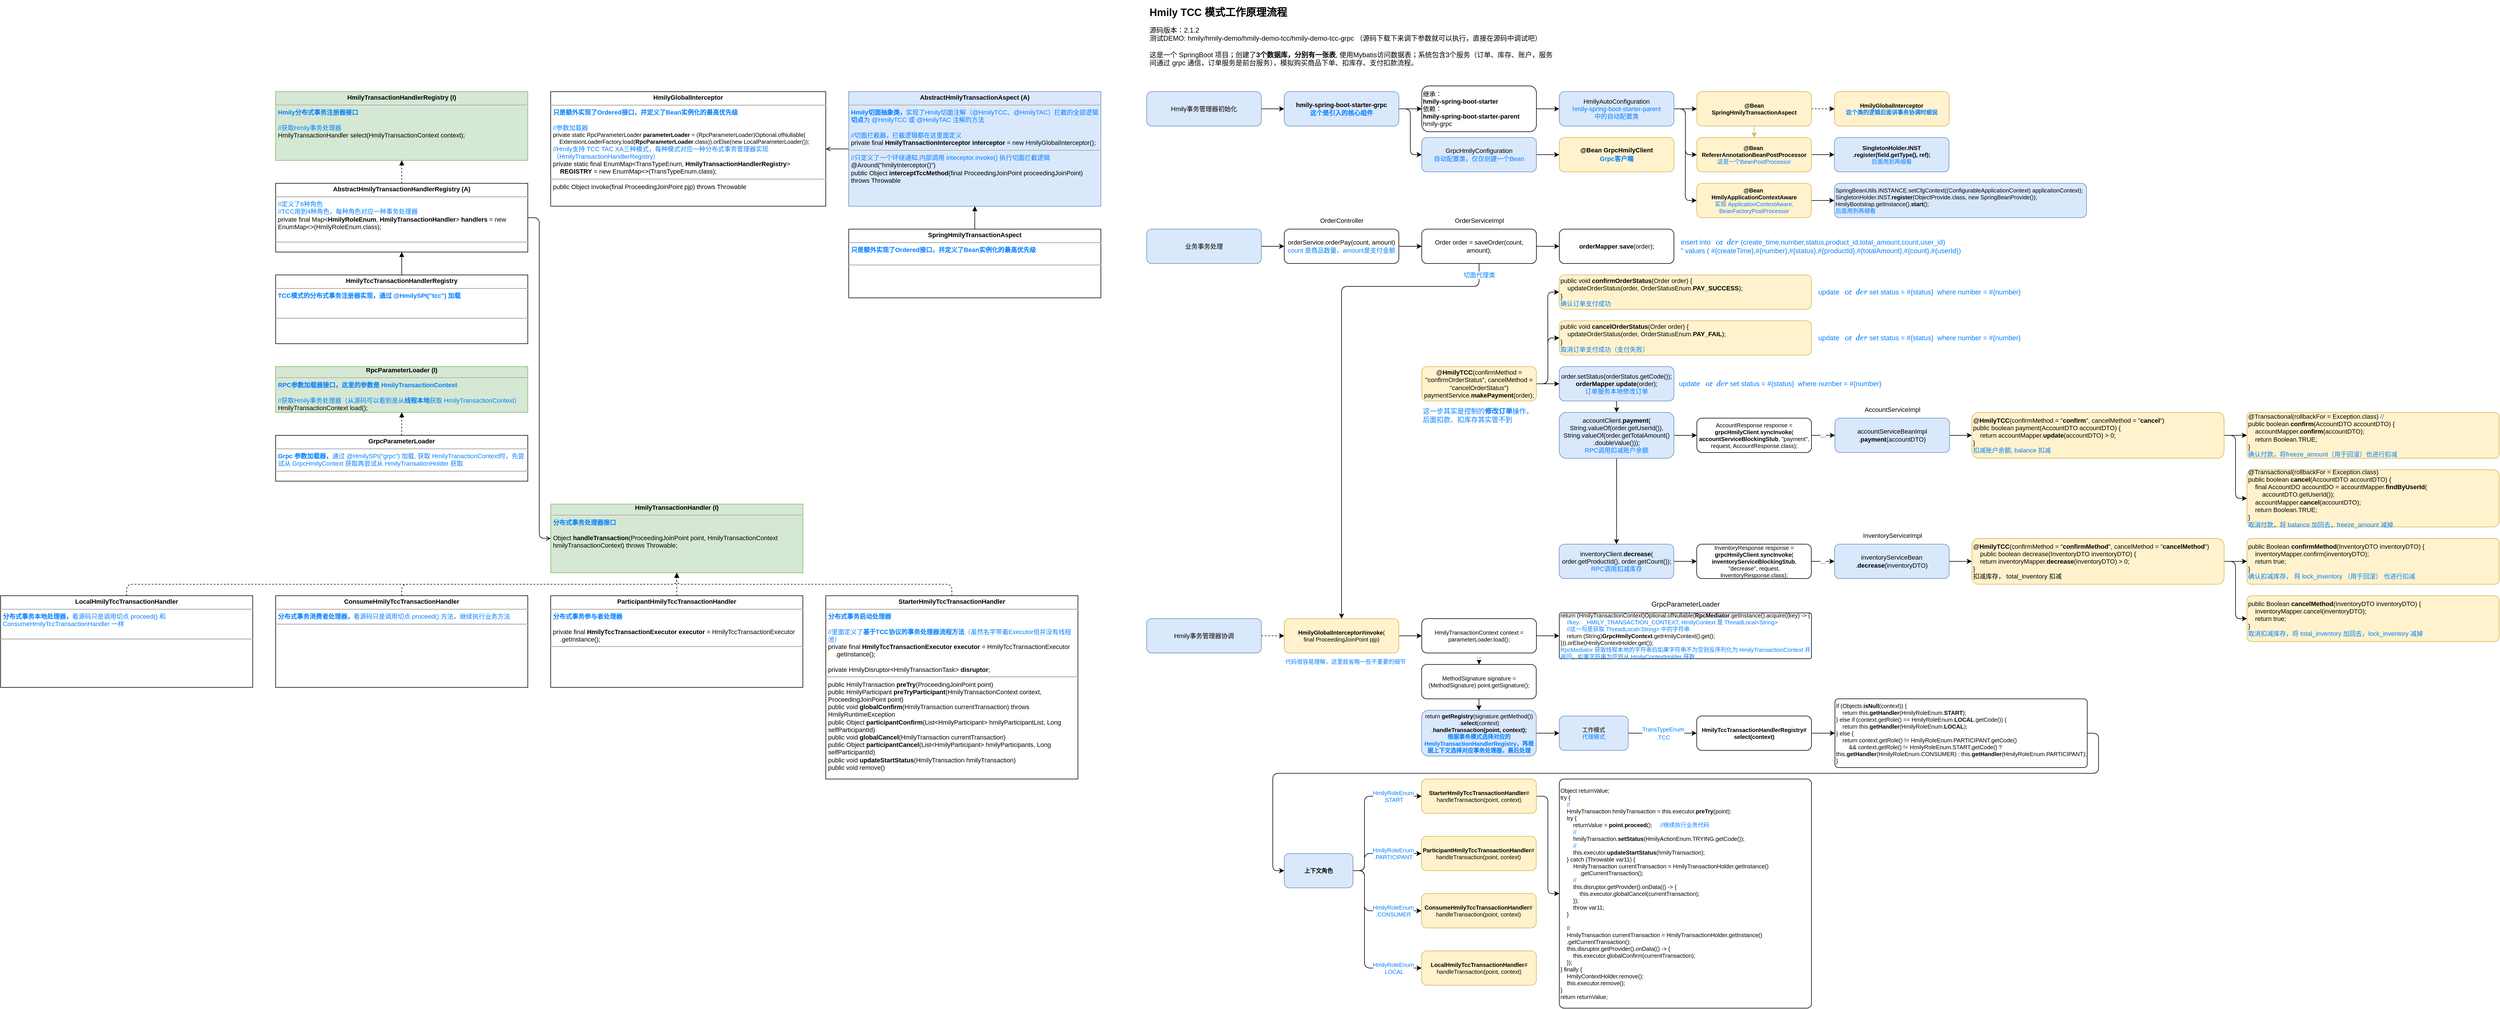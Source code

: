 <mxfile version="21.6.5" type="device">
  <diagram name="第 1 页" id="uB3T4hW82Nwa9GDvWSnv">
    <mxGraphModel dx="3599" dy="676" grid="1" gridSize="10" guides="1" tooltips="1" connect="1" arrows="1" fold="1" page="1" pageScale="1" pageWidth="827" pageHeight="1169" math="0" shadow="0">
      <root>
        <mxCell id="0" />
        <mxCell id="1" parent="0" />
        <mxCell id="b_DPwCItqDpnZili3_qI-1" value="&lt;h1 style=&quot;font-size: 18px;&quot;&gt;&lt;font style=&quot;font-size: 18px;&quot;&gt;Hmily TCC 模式工作原理流程&lt;/font&gt;&lt;/h1&gt;&lt;div style=&quot;font-size: 12px;&quot;&gt;&lt;div style=&quot;&quot;&gt;&lt;font style=&quot;font-size: 12px;&quot;&gt;源码版本：2.1.2&lt;/font&gt;&lt;/div&gt;&lt;/div&gt;&lt;div style=&quot;font-size: 12px;&quot;&gt;测试DEMO: hmily/hmily-demo/hmily-demo-tcc/hmily-demo-tcc-grpc （源码下载下来调下参数就可以执行，直接在源码中调试吧）&lt;/div&gt;&lt;div style=&quot;font-size: 12px;&quot;&gt;&lt;br&gt;&lt;/div&gt;&lt;div style=&quot;font-size: 12px;&quot;&gt;这是一个 SpringBoot 项目；创建了&lt;b&gt;3个数据库，分别有一张表&lt;/b&gt;, 使用Mybatis访问数据表；系统包含3个服务（订单、库存、账户，服务间通过 grpc 通信，订单服务是前台服务），模拟购买商品下单、扣库存、支付扣款流程。&lt;/div&gt;&lt;div style=&quot;font-size: 12px;&quot;&gt;&lt;br&gt;&lt;/div&gt;" style="text;html=1;strokeColor=none;fillColor=none;spacing=5;spacingTop=-20;whiteSpace=wrap;overflow=hidden;rounded=0;fontSize=16;" vertex="1" parent="1">
          <mxGeometry x="40" y="10" width="720" height="110" as="geometry" />
        </mxCell>
        <mxCell id="b_DPwCItqDpnZili3_qI-6" style="edgeStyle=orthogonalEdgeStyle;rounded=1;orthogonalLoop=1;jettySize=auto;html=1;exitX=1;exitY=0.5;exitDx=0;exitDy=0;" edge="1" parent="1" source="b_DPwCItqDpnZili3_qI-2" target="b_DPwCItqDpnZili3_qI-5">
          <mxGeometry relative="1" as="geometry" />
        </mxCell>
        <mxCell id="b_DPwCItqDpnZili3_qI-2" value="业务事务处理" style="rounded=1;whiteSpace=wrap;html=1;fontSize=11;fillColor=#dae8fc;strokeColor=#6c8ebf;" vertex="1" parent="1">
          <mxGeometry x="40" y="400" width="200" height="60" as="geometry" />
        </mxCell>
        <mxCell id="b_DPwCItqDpnZili3_qI-3" value="OrderController" style="text;html=1;align=center;verticalAlign=middle;resizable=0;points=[];autosize=1;strokeColor=none;fillColor=none;fontSize=11;" vertex="1" parent="1">
          <mxGeometry x="330" y="370" width="100" height="30" as="geometry" />
        </mxCell>
        <mxCell id="b_DPwCItqDpnZili3_qI-60" value="" style="edgeStyle=orthogonalEdgeStyle;rounded=1;orthogonalLoop=1;jettySize=auto;html=1;" edge="1" parent="1" source="b_DPwCItqDpnZili3_qI-4" target="b_DPwCItqDpnZili3_qI-59">
          <mxGeometry relative="1" as="geometry" />
        </mxCell>
        <mxCell id="b_DPwCItqDpnZili3_qI-4" value="Hmily事务管理器初始化" style="rounded=1;whiteSpace=wrap;html=1;fontSize=11;fillColor=#dae8fc;strokeColor=#6c8ebf;" vertex="1" parent="1">
          <mxGeometry x="40" y="160" width="200" height="60" as="geometry" />
        </mxCell>
        <mxCell id="b_DPwCItqDpnZili3_qI-8" value="" style="edgeStyle=orthogonalEdgeStyle;rounded=1;orthogonalLoop=1;jettySize=auto;html=1;fontSize=11;" edge="1" parent="1" source="b_DPwCItqDpnZili3_qI-5" target="b_DPwCItqDpnZili3_qI-7">
          <mxGeometry relative="1" as="geometry" />
        </mxCell>
        <mxCell id="b_DPwCItqDpnZili3_qI-5" value="orderService.orderPay(count, amount)&lt;br style=&quot;font-size: 11px;&quot;&gt;&lt;font color=&quot;#007fff&quot; style=&quot;font-size: 11px;&quot;&gt;count 是商品数量，amount是支付金额&lt;/font&gt;" style="rounded=1;whiteSpace=wrap;html=1;fontSize=11;" vertex="1" parent="1">
          <mxGeometry x="280" y="400" width="200" height="60" as="geometry" />
        </mxCell>
        <mxCell id="b_DPwCItqDpnZili3_qI-12" value="" style="edgeStyle=orthogonalEdgeStyle;rounded=1;orthogonalLoop=1;jettySize=auto;html=1;fontSize=11;" edge="1" parent="1" source="b_DPwCItqDpnZili3_qI-7" target="b_DPwCItqDpnZili3_qI-11">
          <mxGeometry relative="1" as="geometry" />
        </mxCell>
        <mxCell id="b_DPwCItqDpnZili3_qI-88" style="edgeStyle=orthogonalEdgeStyle;rounded=1;orthogonalLoop=1;jettySize=auto;html=1;exitX=0.5;exitY=1;exitDx=0;exitDy=0;entryX=0.5;entryY=0;entryDx=0;entryDy=0;" edge="1" parent="1" source="b_DPwCItqDpnZili3_qI-7" target="b_DPwCItqDpnZili3_qI-86">
          <mxGeometry relative="1" as="geometry">
            <Array as="points">
              <mxPoint x="620" y="500" />
              <mxPoint x="380" y="500" />
            </Array>
          </mxGeometry>
        </mxCell>
        <mxCell id="b_DPwCItqDpnZili3_qI-143" value="&lt;font color=&quot;#007fff&quot;&gt;切面代理类&lt;/font&gt;" style="edgeLabel;html=1;align=center;verticalAlign=middle;resizable=0;points=[];" vertex="1" connectable="0" parent="b_DPwCItqDpnZili3_qI-88">
          <mxGeometry x="-0.951" y="1" relative="1" as="geometry">
            <mxPoint x="-1" y="-1" as="offset" />
          </mxGeometry>
        </mxCell>
        <mxCell id="b_DPwCItqDpnZili3_qI-7" value="Order order = saveOrder(count, amount);" style="rounded=1;whiteSpace=wrap;html=1;fontSize=11;" vertex="1" parent="1">
          <mxGeometry x="520" y="400" width="200" height="60" as="geometry" />
        </mxCell>
        <mxCell id="b_DPwCItqDpnZili3_qI-15" value="" style="edgeStyle=orthogonalEdgeStyle;rounded=1;orthogonalLoop=1;jettySize=auto;html=1;" edge="1" parent="1" source="b_DPwCItqDpnZili3_qI-9" target="b_DPwCItqDpnZili3_qI-14">
          <mxGeometry relative="1" as="geometry" />
        </mxCell>
        <mxCell id="b_DPwCItqDpnZili3_qI-45" style="edgeStyle=orthogonalEdgeStyle;rounded=1;orthogonalLoop=1;jettySize=auto;html=1;exitX=1;exitY=0.5;exitDx=0;exitDy=0;entryX=0;entryY=0.5;entryDx=0;entryDy=0;" edge="1" parent="1" source="b_DPwCItqDpnZili3_qI-9" target="b_DPwCItqDpnZili3_qI-44">
          <mxGeometry relative="1" as="geometry" />
        </mxCell>
        <mxCell id="b_DPwCItqDpnZili3_qI-46" style="edgeStyle=orthogonalEdgeStyle;rounded=1;orthogonalLoop=1;jettySize=auto;html=1;exitX=1;exitY=0.5;exitDx=0;exitDy=0;entryX=0;entryY=0.5;entryDx=0;entryDy=0;" edge="1" parent="1" source="b_DPwCItqDpnZili3_qI-9" target="b_DPwCItqDpnZili3_qI-43">
          <mxGeometry relative="1" as="geometry" />
        </mxCell>
        <mxCell id="b_DPwCItqDpnZili3_qI-9" value="@&lt;b&gt;HmilyTCC&lt;/b&gt;(confirmMethod = &quot;confirmOrderStatus&quot;, cancelMethod = &quot;cancelOrderStatus&quot;)&lt;br&gt;paymentService.&lt;b&gt;makePayment&lt;/b&gt;(order);" style="rounded=1;whiteSpace=wrap;html=1;fontSize=11;fillColor=#fff2cc;strokeColor=#d6b656;" vertex="1" parent="1">
          <mxGeometry x="520" y="640" width="200" height="60" as="geometry" />
        </mxCell>
        <mxCell id="b_DPwCItqDpnZili3_qI-11" value="&lt;b&gt;orderMapper&lt;/b&gt;.&lt;b&gt;save&lt;/b&gt;(order);" style="rounded=1;whiteSpace=wrap;html=1;fontSize=11;" vertex="1" parent="1">
          <mxGeometry x="760" y="400" width="200" height="60" as="geometry" />
        </mxCell>
        <mxCell id="b_DPwCItqDpnZili3_qI-13" value="OrderServiceImpl" style="text;html=1;align=center;verticalAlign=middle;resizable=0;points=[];autosize=1;strokeColor=none;fillColor=none;fontSize=11;" vertex="1" parent="1">
          <mxGeometry x="565" y="370" width="110" height="30" as="geometry" />
        </mxCell>
        <mxCell id="b_DPwCItqDpnZili3_qI-17" value="" style="edgeStyle=orthogonalEdgeStyle;rounded=1;orthogonalLoop=1;jettySize=auto;html=1;" edge="1" parent="1" source="b_DPwCItqDpnZili3_qI-14" target="b_DPwCItqDpnZili3_qI-16">
          <mxGeometry relative="1" as="geometry" />
        </mxCell>
        <mxCell id="b_DPwCItqDpnZili3_qI-14" value="order.setStatus(orderStatus.getCode());&lt;br&gt;&lt;b&gt;orderMapper&lt;/b&gt;.&lt;b&gt;update&lt;/b&gt;(order);&lt;br&gt;&lt;font color=&quot;#007fff&quot;&gt;订单服务本地修改订单&lt;br&gt;&lt;/font&gt;" style="rounded=1;whiteSpace=wrap;html=1;fontSize=11;fillColor=#dae8fc;strokeColor=#6c8ebf;" vertex="1" parent="1">
          <mxGeometry x="760" y="640" width="200" height="60" as="geometry" />
        </mxCell>
        <mxCell id="b_DPwCItqDpnZili3_qI-19" value="" style="edgeStyle=orthogonalEdgeStyle;rounded=1;orthogonalLoop=1;jettySize=auto;html=1;" edge="1" parent="1" source="b_DPwCItqDpnZili3_qI-16" target="b_DPwCItqDpnZili3_qI-18">
          <mxGeometry relative="1" as="geometry" />
        </mxCell>
        <mxCell id="b_DPwCItqDpnZili3_qI-23" style="edgeStyle=orthogonalEdgeStyle;rounded=1;orthogonalLoop=1;jettySize=auto;html=1;exitX=1;exitY=0.5;exitDx=0;exitDy=0;" edge="1" parent="1" source="b_DPwCItqDpnZili3_qI-16" target="b_DPwCItqDpnZili3_qI-20">
          <mxGeometry relative="1" as="geometry" />
        </mxCell>
        <mxCell id="b_DPwCItqDpnZili3_qI-16" value="accountClient.&lt;b&gt;payment&lt;/b&gt;(&lt;br&gt;String.valueOf(order.getUserId()), String.valueOf(order.getTotalAmount()&lt;br&gt;.doubleValue()));&lt;br&gt;&lt;font color=&quot;#007fff&quot;&gt;RPC调用扣减账户余额&lt;/font&gt;" style="rounded=1;whiteSpace=wrap;html=1;fontSize=11;fillColor=#dae8fc;strokeColor=#6c8ebf;" vertex="1" parent="1">
          <mxGeometry x="760" y="720" width="200" height="80" as="geometry" />
        </mxCell>
        <mxCell id="b_DPwCItqDpnZili3_qI-25" value="" style="edgeStyle=orthogonalEdgeStyle;rounded=1;orthogonalLoop=1;jettySize=auto;html=1;" edge="1" parent="1" source="b_DPwCItqDpnZili3_qI-18" target="b_DPwCItqDpnZili3_qI-24">
          <mxGeometry relative="1" as="geometry" />
        </mxCell>
        <mxCell id="b_DPwCItqDpnZili3_qI-18" value="inventoryClient.&lt;b&gt;decrease&lt;/b&gt;(&lt;br&gt;order.getProductId(), order.getCount());&lt;br&gt;&lt;font color=&quot;#007fff&quot;&gt;RPC调用扣减库存&lt;/font&gt;" style="rounded=1;whiteSpace=wrap;html=1;fontSize=11;fillColor=#dae8fc;strokeColor=#6c8ebf;" vertex="1" parent="1">
          <mxGeometry x="759.75" y="950" width="200" height="60" as="geometry" />
        </mxCell>
        <mxCell id="b_DPwCItqDpnZili3_qI-27" value="" style="edgeStyle=orthogonalEdgeStyle;rounded=1;orthogonalLoop=1;jettySize=auto;html=1;" edge="1" parent="1" source="b_DPwCItqDpnZili3_qI-20" target="b_DPwCItqDpnZili3_qI-26">
          <mxGeometry relative="1" as="geometry" />
        </mxCell>
        <mxCell id="b_DPwCItqDpnZili3_qI-28" value="..." style="edgeLabel;html=1;align=center;verticalAlign=middle;resizable=0;points=[];" vertex="1" connectable="0" parent="b_DPwCItqDpnZili3_qI-27">
          <mxGeometry x="-0.024" y="-2" relative="1" as="geometry">
            <mxPoint y="-2" as="offset" />
          </mxGeometry>
        </mxCell>
        <mxCell id="b_DPwCItqDpnZili3_qI-20" value="AccountResponse response = &lt;b style=&quot;font-size: 10px;&quot;&gt;grpcHmilyClient&lt;/b&gt;.&lt;b style=&quot;font-size: 10px;&quot;&gt;syncInvoke&lt;/b&gt;(&lt;br style=&quot;font-size: 10px;&quot;&gt;&lt;b&gt;accountServiceBlockingStub&lt;/b&gt;, &quot;payment&quot;, request, AccountResponse.class);" style="rounded=1;whiteSpace=wrap;html=1;fontSize=10;" vertex="1" parent="1">
          <mxGeometry x="1000" y="730" width="200" height="60" as="geometry" />
        </mxCell>
        <mxCell id="b_DPwCItqDpnZili3_qI-24" value="InventoryResponse response = &lt;b&gt;grpcHmilyClient&lt;/b&gt;.&lt;b&gt;syncInvoke&lt;/b&gt;(&lt;br style=&quot;font-size: 10px;&quot;&gt;&lt;b&gt;inventoryServiceBlockingStub&lt;/b&gt;, &quot;decrease&quot;, request, InventoryResponse.class);" style="rounded=1;whiteSpace=wrap;html=1;fontSize=10;" vertex="1" parent="1">
          <mxGeometry x="999.75" y="950" width="200" height="60" as="geometry" />
        </mxCell>
        <mxCell id="b_DPwCItqDpnZili3_qI-35" value="" style="edgeStyle=orthogonalEdgeStyle;rounded=1;orthogonalLoop=1;jettySize=auto;html=1;" edge="1" parent="1" source="b_DPwCItqDpnZili3_qI-26" target="b_DPwCItqDpnZili3_qI-34">
          <mxGeometry relative="1" as="geometry" />
        </mxCell>
        <mxCell id="b_DPwCItqDpnZili3_qI-26" value="accountServiceBeanImpl&lt;br style=&quot;font-size: 11px;&quot;&gt;.&lt;b&gt;payment&lt;/b&gt;(accountDTO)" style="rounded=1;whiteSpace=wrap;html=1;fontSize=11;fillColor=#dae8fc;strokeColor=#6c8ebf;" vertex="1" parent="1">
          <mxGeometry x="1241" y="730" width="200" height="60" as="geometry" />
        </mxCell>
        <mxCell id="b_DPwCItqDpnZili3_qI-30" value="" style="edgeStyle=orthogonalEdgeStyle;rounded=1;orthogonalLoop=1;jettySize=auto;html=1;exitX=1;exitY=0.5;exitDx=0;exitDy=0;" edge="1" parent="1" source="b_DPwCItqDpnZili3_qI-24" target="b_DPwCItqDpnZili3_qI-32">
          <mxGeometry relative="1" as="geometry">
            <mxPoint x="1209.75" y="979.5" as="sourcePoint" />
            <mxPoint x="1250.75" y="979.5" as="targetPoint" />
          </mxGeometry>
        </mxCell>
        <mxCell id="b_DPwCItqDpnZili3_qI-31" value="..." style="edgeLabel;html=1;align=center;verticalAlign=middle;resizable=0;points=[];" vertex="1" connectable="0" parent="b_DPwCItqDpnZili3_qI-30">
          <mxGeometry x="-0.024" y="-2" relative="1" as="geometry">
            <mxPoint y="-2" as="offset" />
          </mxGeometry>
        </mxCell>
        <mxCell id="b_DPwCItqDpnZili3_qI-48" value="" style="edgeStyle=orthogonalEdgeStyle;rounded=1;orthogonalLoop=1;jettySize=auto;html=1;" edge="1" parent="1" source="b_DPwCItqDpnZili3_qI-32" target="b_DPwCItqDpnZili3_qI-47">
          <mxGeometry relative="1" as="geometry" />
        </mxCell>
        <mxCell id="b_DPwCItqDpnZili3_qI-32" value="inventoryServiceBean&lt;br&gt;.&lt;b&gt;decrease&lt;/b&gt;(inventoryDTO)" style="rounded=1;whiteSpace=wrap;html=1;fontSize=11;fillColor=#dae8fc;strokeColor=#6c8ebf;" vertex="1" parent="1">
          <mxGeometry x="1240.25" y="950" width="200" height="60" as="geometry" />
        </mxCell>
        <mxCell id="b_DPwCItqDpnZili3_qI-33" value="AccountServiceImpl" style="text;html=1;align=center;verticalAlign=middle;resizable=0;points=[];autosize=1;strokeColor=none;fillColor=none;fontSize=11;" vertex="1" parent="1">
          <mxGeometry x="1281" y="700" width="120" height="30" as="geometry" />
        </mxCell>
        <mxCell id="b_DPwCItqDpnZili3_qI-37" value="" style="edgeStyle=orthogonalEdgeStyle;rounded=1;orthogonalLoop=1;jettySize=auto;html=1;" edge="1" parent="1" source="b_DPwCItqDpnZili3_qI-34" target="b_DPwCItqDpnZili3_qI-36">
          <mxGeometry relative="1" as="geometry" />
        </mxCell>
        <mxCell id="b_DPwCItqDpnZili3_qI-40" style="edgeStyle=orthogonalEdgeStyle;rounded=1;orthogonalLoop=1;jettySize=auto;html=1;exitX=1;exitY=0.5;exitDx=0;exitDy=0;entryX=0;entryY=0.5;entryDx=0;entryDy=0;" edge="1" parent="1" source="b_DPwCItqDpnZili3_qI-34" target="b_DPwCItqDpnZili3_qI-39">
          <mxGeometry relative="1" as="geometry" />
        </mxCell>
        <mxCell id="b_DPwCItqDpnZili3_qI-34" value="&lt;div&gt;@&lt;b&gt;HmilyTCC&lt;/b&gt;(confirmMethod = &quot;&lt;b&gt;confirm&lt;/b&gt;&quot;, cancelMethod = &quot;&lt;b&gt;cancel&lt;/b&gt;&quot;)&lt;/div&gt;&lt;div&gt;public boolean payment(AccountDTO accountDTO) {&lt;/div&gt;&lt;div&gt;&amp;nbsp; &amp;nbsp; return accountMapper.&lt;b&gt;update&lt;/b&gt;(accountDTO) &amp;gt; 0;&lt;/div&gt;&lt;div&gt;}&lt;/div&gt;&lt;div&gt;&lt;font color=&quot;#007fff&quot;&gt;扣减账户余额, balance 扣减&lt;/font&gt;&lt;/div&gt;" style="rounded=1;whiteSpace=wrap;html=1;fontSize=11;align=left;fillColor=#fff2cc;strokeColor=#d6b656;" vertex="1" parent="1">
          <mxGeometry x="1480" y="720" width="440" height="80" as="geometry" />
        </mxCell>
        <mxCell id="b_DPwCItqDpnZili3_qI-36" value="@Transactional(rollbackFor = Exception.class) &lt;font color=&quot;#007fff&quot;&gt;//&lt;/font&gt;&lt;div&gt;&lt;div&gt;public boolean &lt;b&gt;confirm&lt;/b&gt;(AccountDTO accountDTO) {&lt;/div&gt;&lt;div&gt;&amp;nbsp; &amp;nbsp; accountMapper.&lt;b&gt;confirm&lt;/b&gt;(accountDTO);&lt;/div&gt;&lt;div&gt;&lt;span style=&quot;background-color: initial;&quot;&gt;&amp;nbsp; &amp;nbsp; return Boolean.TRUE;&lt;/span&gt;&lt;/div&gt;&lt;div&gt;}&lt;/div&gt;&lt;/div&gt;&lt;div&gt;&lt;font color=&quot;#007fff&quot;&gt;确认付款，将freeze_amount（用于回滚）也进行扣减&lt;/font&gt;&lt;/div&gt;" style="rounded=1;whiteSpace=wrap;html=1;fontSize=11;align=left;fillColor=#fff2cc;strokeColor=#d6b656;arcSize=9;" vertex="1" parent="1">
          <mxGeometry x="1960" y="720" width="440" height="80" as="geometry" />
        </mxCell>
        <mxCell id="b_DPwCItqDpnZili3_qI-39" value="&lt;div&gt;@Transactional(rollbackFor = Exception.class)&lt;/div&gt;&lt;div&gt;public boolean &lt;b&gt;cancel&lt;/b&gt;(AccountDTO accountDTO) {&lt;/div&gt;&lt;div&gt;&amp;nbsp; &amp;nbsp; final AccountDO accountDO = accountMapper.&lt;b&gt;findByUserId&lt;/b&gt;(&lt;/div&gt;&lt;div&gt;&lt;span style=&quot;white-space: pre;&quot;&gt;&#x9;&lt;/span&gt;accountDTO.getUserId());&lt;/div&gt;&lt;div&gt;&amp;nbsp; &amp;nbsp; accountMapper.&lt;b&gt;cancel&lt;/b&gt;(accountDTO);&lt;/div&gt;&lt;div&gt;&amp;nbsp; &amp;nbsp; return Boolean.TRUE;&lt;/div&gt;&lt;div&gt;}&lt;/div&gt;&lt;div&gt;&lt;font color=&quot;#007fff&quot;&gt;取消付款，将 balance 加回去，freeze_amount 减掉&lt;/font&gt;&lt;/div&gt;" style="rounded=1;whiteSpace=wrap;html=1;fontSize=11;align=left;fillColor=#fff2cc;strokeColor=#d6b656;arcSize=10;" vertex="1" parent="1">
          <mxGeometry x="1960" y="820" width="440" height="100" as="geometry" />
        </mxCell>
        <mxCell id="b_DPwCItqDpnZili3_qI-42" value="&lt;font color=&quot;#007fff&quot;&gt;这一步其实是控制的&lt;b&gt;修改订单&lt;/b&gt;操作，&lt;br&gt;后面扣款、扣库存其实管不到&lt;/font&gt;" style="text;html=1;align=left;verticalAlign=middle;resizable=0;points=[];autosize=1;strokeColor=none;fillColor=none;" vertex="1" parent="1">
          <mxGeometry x="520" y="705" width="220" height="40" as="geometry" />
        </mxCell>
        <mxCell id="b_DPwCItqDpnZili3_qI-43" value="&lt;div style=&quot;&quot;&gt;public void &lt;b&gt;confirmOrderStatus&lt;/b&gt;(Order order) {&lt;/div&gt;&lt;div style=&quot;&quot;&gt;&amp;nbsp; &amp;nbsp; updateOrderStatus(order, OrderStatusEnum.&lt;b&gt;PAY_SUCCESS&lt;/b&gt;);&lt;/div&gt;}&lt;br&gt;&lt;font color=&quot;#007fff&quot;&gt;确认订单支付成功&lt;/font&gt;" style="rounded=1;whiteSpace=wrap;html=1;fontSize=11;fillColor=#fff2cc;strokeColor=#d6b656;align=left;" vertex="1" parent="1">
          <mxGeometry x="759.75" y="480" width="440.25" height="60" as="geometry" />
        </mxCell>
        <mxCell id="b_DPwCItqDpnZili3_qI-44" value="&lt;div&gt;public void &lt;b&gt;cancelOrderStatus&lt;/b&gt;(Order order) {&lt;/div&gt;&lt;div&gt;&amp;nbsp; &amp;nbsp; updateOrderStatus(order, OrderStatusEnum.&lt;b&gt;PAY_FAIL&lt;/b&gt;);&lt;/div&gt;&lt;div&gt;}&lt;/div&gt;&lt;font color=&quot;#007fff&quot;&gt;取消订单支付成功（支付失败）&lt;/font&gt;" style="rounded=1;whiteSpace=wrap;html=1;fontSize=11;fillColor=#fff2cc;strokeColor=#d6b656;align=left;" vertex="1" parent="1">
          <mxGeometry x="760" y="560" width="440" height="60" as="geometry" />
        </mxCell>
        <mxCell id="b_DPwCItqDpnZili3_qI-52" style="edgeStyle=orthogonalEdgeStyle;rounded=1;orthogonalLoop=1;jettySize=auto;html=1;exitX=1;exitY=0.5;exitDx=0;exitDy=0;entryX=0;entryY=0.5;entryDx=0;entryDy=0;" edge="1" parent="1" source="b_DPwCItqDpnZili3_qI-47" target="b_DPwCItqDpnZili3_qI-50">
          <mxGeometry relative="1" as="geometry" />
        </mxCell>
        <mxCell id="b_DPwCItqDpnZili3_qI-53" style="edgeStyle=orthogonalEdgeStyle;rounded=1;orthogonalLoop=1;jettySize=auto;html=1;exitX=1;exitY=0.5;exitDx=0;exitDy=0;entryX=0;entryY=0.5;entryDx=0;entryDy=0;" edge="1" parent="1" source="b_DPwCItqDpnZili3_qI-47" target="b_DPwCItqDpnZili3_qI-51">
          <mxGeometry relative="1" as="geometry" />
        </mxCell>
        <mxCell id="b_DPwCItqDpnZili3_qI-47" value="&lt;div&gt;@&lt;b&gt;HmilyTCC&lt;/b&gt;(confirmMethod = &quot;&lt;b&gt;confirmMethod&lt;/b&gt;&quot;, cancelMethod = &quot;&lt;b&gt;cancelMethod&lt;/b&gt;&quot;)&lt;/div&gt;&lt;div&gt;&amp;nbsp; &amp;nbsp; public boolean decrease(InventoryDTO inventoryDTO) {&lt;/div&gt;&lt;div&gt;&amp;nbsp; &amp;nbsp; return inventoryMapper.&lt;b&gt;decrease&lt;/b&gt;(inventoryDTO) &amp;gt; 0;&lt;/div&gt;&lt;div&gt;}&lt;/div&gt;&lt;div&gt;扣减库存， total_inventory 扣减&lt;/div&gt;" style="rounded=1;whiteSpace=wrap;html=1;fontSize=11;fillColor=#fff2cc;strokeColor=#d6b656;align=left;" vertex="1" parent="1">
          <mxGeometry x="1480" y="940" width="440" height="80" as="geometry" />
        </mxCell>
        <mxCell id="b_DPwCItqDpnZili3_qI-49" value="InventoryServiceImpl" style="text;html=1;align=center;verticalAlign=middle;resizable=0;points=[];autosize=1;strokeColor=none;fillColor=none;fontSize=11;" vertex="1" parent="1">
          <mxGeometry x="1276" y="920" width="130" height="30" as="geometry" />
        </mxCell>
        <mxCell id="b_DPwCItqDpnZili3_qI-50" value="&lt;div&gt;public Boolean &lt;b&gt;confirmMethod&lt;/b&gt;(InventoryDTO inventoryDTO) {&lt;/div&gt;&lt;div&gt;&amp;nbsp; &amp;nbsp; inventoryMapper.confirm(inventoryDTO);&lt;/div&gt;&lt;div&gt;&amp;nbsp; &amp;nbsp; return true;&lt;/div&gt;&lt;div&gt;}&lt;/div&gt;&lt;div&gt;&lt;font color=&quot;#007fff&quot;&gt;确认扣减库存， 将 lock_inventory （用于回滚） 也进行扣减&lt;/font&gt;&lt;/div&gt;" style="rounded=1;whiteSpace=wrap;html=1;fontSize=11;align=left;fillColor=#fff2cc;strokeColor=#d6b656;arcSize=9;" vertex="1" parent="1">
          <mxGeometry x="1960" y="940" width="440" height="80" as="geometry" />
        </mxCell>
        <mxCell id="b_DPwCItqDpnZili3_qI-51" value="&lt;div&gt;&lt;div&gt;public Boolean &lt;b&gt;cancelMethod&lt;/b&gt;(InventoryDTO inventoryDTO) {&lt;/div&gt;&lt;div&gt;&amp;nbsp; &amp;nbsp; inventoryMapper.cancel(inventoryDTO);&lt;/div&gt;&lt;div&gt;&amp;nbsp; &amp;nbsp; return true;&lt;/div&gt;&lt;div&gt;}&lt;/div&gt;&lt;/div&gt;&lt;div&gt;&lt;font color=&quot;#007fff&quot;&gt;取消扣减库存，将 total_inventory 加回去，lock_inventory 减掉&lt;/font&gt;&lt;/div&gt;" style="rounded=1;whiteSpace=wrap;html=1;fontSize=11;align=left;fillColor=#fff2cc;strokeColor=#d6b656;arcSize=10;" vertex="1" parent="1">
          <mxGeometry x="1960" y="1040" width="440" height="80" as="geometry" />
        </mxCell>
        <mxCell id="b_DPwCItqDpnZili3_qI-54" value="&lt;div&gt;&lt;font color=&quot;#007fff&quot;&gt;insert into `order` (create_time,number,status,product_id,total_amount,count,user_id)&amp;nbsp;&lt;/font&gt;&lt;/div&gt;&lt;div&gt;&lt;font color=&quot;#007fff&quot;&gt;&quot; values ( #{createTime},#{number},#{status},#{productId},#{totalAmount},#{count},#{userId})&lt;/font&gt;&lt;/div&gt;" style="text;html=1;align=left;verticalAlign=middle;resizable=0;points=[];autosize=1;strokeColor=none;fillColor=none;" vertex="1" parent="1">
          <mxGeometry x="970" y="410" width="510" height="40" as="geometry" />
        </mxCell>
        <mxCell id="b_DPwCItqDpnZili3_qI-55" value="&lt;font color=&quot;#007fff&quot;&gt;update `order` set status = #{status}&amp;nbsp; where number = #{number}&lt;/font&gt;" style="text;html=1;align=left;verticalAlign=middle;resizable=0;points=[];autosize=1;strokeColor=none;fillColor=none;" vertex="1" parent="1">
          <mxGeometry x="1210" y="495" width="370" height="30" as="geometry" />
        </mxCell>
        <mxCell id="b_DPwCItqDpnZili3_qI-56" value="&lt;font color=&quot;#007fff&quot;&gt;update `order` set status = #{status}&amp;nbsp; where number = #{number}&lt;/font&gt;" style="text;html=1;align=center;verticalAlign=middle;resizable=0;points=[];autosize=1;strokeColor=none;fillColor=none;" vertex="1" parent="1">
          <mxGeometry x="960" y="655" width="370" height="30" as="geometry" />
        </mxCell>
        <mxCell id="b_DPwCItqDpnZili3_qI-57" value="&lt;font color=&quot;#007fff&quot;&gt;update `order` set status = #{status}&amp;nbsp; where number = #{number}&lt;/font&gt;" style="text;html=1;align=left;verticalAlign=middle;resizable=0;points=[];autosize=1;strokeColor=none;fillColor=none;" vertex="1" parent="1">
          <mxGeometry x="1210" y="575" width="370" height="30" as="geometry" />
        </mxCell>
        <mxCell id="b_DPwCItqDpnZili3_qI-87" style="edgeStyle=orthogonalEdgeStyle;rounded=1;orthogonalLoop=1;jettySize=auto;html=1;exitX=1;exitY=0.5;exitDx=0;exitDy=0;entryX=0;entryY=0.5;entryDx=0;entryDy=0;dashed=1;" edge="1" parent="1" source="b_DPwCItqDpnZili3_qI-58" target="b_DPwCItqDpnZili3_qI-86">
          <mxGeometry relative="1" as="geometry" />
        </mxCell>
        <mxCell id="b_DPwCItqDpnZili3_qI-58" value="Hmily事务管理器协调" style="rounded=1;whiteSpace=wrap;html=1;fontSize=11;fillColor=#dae8fc;strokeColor=#6c8ebf;" vertex="1" parent="1">
          <mxGeometry x="40" y="1080" width="200" height="60" as="geometry" />
        </mxCell>
        <mxCell id="b_DPwCItqDpnZili3_qI-62" value="" style="edgeStyle=orthogonalEdgeStyle;rounded=1;orthogonalLoop=1;jettySize=auto;html=1;" edge="1" parent="1" source="b_DPwCItqDpnZili3_qI-59" target="b_DPwCItqDpnZili3_qI-61">
          <mxGeometry relative="1" as="geometry" />
        </mxCell>
        <mxCell id="b_DPwCItqDpnZili3_qI-72" style="edgeStyle=orthogonalEdgeStyle;rounded=1;orthogonalLoop=1;jettySize=auto;html=1;exitX=1;exitY=0.5;exitDx=0;exitDy=0;entryX=0;entryY=0.5;entryDx=0;entryDy=0;" edge="1" parent="1" source="b_DPwCItqDpnZili3_qI-59" target="b_DPwCItqDpnZili3_qI-64">
          <mxGeometry relative="1" as="geometry" />
        </mxCell>
        <mxCell id="b_DPwCItqDpnZili3_qI-59" value="&lt;b&gt;hmily-spring-boot-starter-grpc&lt;br&gt;&lt;font color=&quot;#007fff&quot;&gt;这个是引入的核心组件&lt;/font&gt;&lt;br&gt;&lt;/b&gt;" style="rounded=1;whiteSpace=wrap;html=1;fontSize=11;fillColor=#dae8fc;strokeColor=#6c8ebf;" vertex="1" parent="1">
          <mxGeometry x="280" y="160" width="200" height="60" as="geometry" />
        </mxCell>
        <mxCell id="b_DPwCItqDpnZili3_qI-71" value="" style="edgeStyle=orthogonalEdgeStyle;rounded=1;orthogonalLoop=1;jettySize=auto;html=1;" edge="1" parent="1" source="b_DPwCItqDpnZili3_qI-61" target="b_DPwCItqDpnZili3_qI-70">
          <mxGeometry relative="1" as="geometry" />
        </mxCell>
        <mxCell id="b_DPwCItqDpnZili3_qI-61" value="继承：&lt;br&gt;&lt;b&gt;hmily-spring-boot-starter&lt;br&gt;&lt;/b&gt;依赖：&lt;br&gt;&lt;b&gt;hmily-spring-boot-starter-parent&lt;br&gt;&lt;/b&gt;hmily-grpc" style="rounded=1;whiteSpace=wrap;html=1;fontSize=11;align=left;" vertex="1" parent="1">
          <mxGeometry x="520" y="150" width="200" height="80" as="geometry" />
        </mxCell>
        <mxCell id="b_DPwCItqDpnZili3_qI-69" style="edgeStyle=orthogonalEdgeStyle;rounded=1;orthogonalLoop=1;jettySize=auto;html=1;exitX=1;exitY=0.5;exitDx=0;exitDy=0;" edge="1" parent="1" source="b_DPwCItqDpnZili3_qI-64" target="b_DPwCItqDpnZili3_qI-68">
          <mxGeometry relative="1" as="geometry" />
        </mxCell>
        <mxCell id="b_DPwCItqDpnZili3_qI-64" value="&lt;span style=&quot;font-weight: normal;&quot;&gt;&lt;span&gt;GrpcHmilyConfiguration&lt;/span&gt;&lt;br&gt;&lt;span&gt;&lt;font color=&quot;#007fff&quot;&gt;自动配置类，仅仅创建一个Bean&lt;/font&gt;&lt;/span&gt;&lt;/span&gt;" style="rounded=1;whiteSpace=wrap;html=1;fontSize=11;fillColor=#dae8fc;strokeColor=#6c8ebf;fontStyle=1" vertex="1" parent="1">
          <mxGeometry x="520" y="240" width="200" height="60" as="geometry" />
        </mxCell>
        <mxCell id="b_DPwCItqDpnZili3_qI-68" value="&lt;b&gt;@Bean&amp;nbsp;GrpcHmilyClient&lt;br&gt;&lt;font color=&quot;#007fff&quot;&gt;Grpc客户端&lt;/font&gt;&lt;/b&gt;&lt;span style=&quot;font-family: &amp;quot;JetBrains Mono&amp;quot;, monospace; font-size: 9.8pt; background-color: rgb(43, 43, 43); color: rgb(169, 183, 198);&quot;&gt;&lt;/span&gt;" style="rounded=1;whiteSpace=wrap;html=1;fontSize=11;fillColor=#fff2cc;strokeColor=#d6b656;" vertex="1" parent="1">
          <mxGeometry x="760" y="240" width="200" height="60" as="geometry" />
        </mxCell>
        <mxCell id="b_DPwCItqDpnZili3_qI-74" value="" style="edgeStyle=orthogonalEdgeStyle;rounded=1;orthogonalLoop=1;jettySize=auto;html=1;" edge="1" parent="1" source="b_DPwCItqDpnZili3_qI-70" target="b_DPwCItqDpnZili3_qI-73">
          <mxGeometry relative="1" as="geometry" />
        </mxCell>
        <mxCell id="b_DPwCItqDpnZili3_qI-79" style="edgeStyle=orthogonalEdgeStyle;rounded=1;orthogonalLoop=1;jettySize=auto;html=1;exitX=1;exitY=0.5;exitDx=0;exitDy=0;entryX=0;entryY=0.5;entryDx=0;entryDy=0;" edge="1" parent="1" source="b_DPwCItqDpnZili3_qI-70" target="b_DPwCItqDpnZili3_qI-75">
          <mxGeometry relative="1" as="geometry" />
        </mxCell>
        <mxCell id="b_DPwCItqDpnZili3_qI-80" style="edgeStyle=orthogonalEdgeStyle;rounded=1;orthogonalLoop=1;jettySize=auto;html=1;exitX=1;exitY=0.5;exitDx=0;exitDy=0;entryX=0;entryY=0.5;entryDx=0;entryDy=0;" edge="1" parent="1" source="b_DPwCItqDpnZili3_qI-70" target="b_DPwCItqDpnZili3_qI-78">
          <mxGeometry relative="1" as="geometry" />
        </mxCell>
        <mxCell id="b_DPwCItqDpnZili3_qI-70" value="HmilyAutoConfiguration&lt;br&gt;&lt;div style=&quot;&quot;&gt;&lt;font color=&quot;#007fff&quot;&gt;hmily-spring-boot-starter-parent&lt;/font&gt;&lt;/div&gt;&lt;div style=&quot;&quot;&gt;&lt;font color=&quot;#007fff&quot;&gt;中的自动配置类&lt;/font&gt;&lt;/div&gt;" style="rounded=1;whiteSpace=wrap;html=1;fontSize=11;align=center;fillColor=#dae8fc;strokeColor=#6c8ebf;" vertex="1" parent="1">
          <mxGeometry x="760" y="160" width="200" height="60" as="geometry" />
        </mxCell>
        <mxCell id="b_DPwCItqDpnZili3_qI-76" value="" style="edgeStyle=orthogonalEdgeStyle;rounded=1;orthogonalLoop=1;jettySize=auto;html=1;fillColor=#fff2cc;strokeColor=#d6b656;" edge="1" parent="1" source="b_DPwCItqDpnZili3_qI-73" target="b_DPwCItqDpnZili3_qI-75">
          <mxGeometry relative="1" as="geometry" />
        </mxCell>
        <mxCell id="b_DPwCItqDpnZili3_qI-85" value="" style="edgeStyle=orthogonalEdgeStyle;rounded=1;orthogonalLoop=1;jettySize=auto;html=1;dashed=1;" edge="1" parent="1" source="b_DPwCItqDpnZili3_qI-73" target="b_DPwCItqDpnZili3_qI-84">
          <mxGeometry relative="1" as="geometry" />
        </mxCell>
        <mxCell id="b_DPwCItqDpnZili3_qI-73" value="&lt;b style=&quot;font-size: 10px;&quot;&gt;@Bean &lt;br&gt;SpringHmilyTransactionAspect&lt;/b&gt;" style="rounded=1;whiteSpace=wrap;html=1;fontSize=10;align=center;fillColor=#fff2cc;strokeColor=#d6b656;" vertex="1" parent="1">
          <mxGeometry x="1000" y="160" width="200" height="60" as="geometry" />
        </mxCell>
        <mxCell id="b_DPwCItqDpnZili3_qI-93" value="" style="edgeStyle=orthogonalEdgeStyle;rounded=1;orthogonalLoop=1;jettySize=auto;html=1;" edge="1" parent="1" source="b_DPwCItqDpnZili3_qI-75" target="b_DPwCItqDpnZili3_qI-92">
          <mxGeometry relative="1" as="geometry" />
        </mxCell>
        <mxCell id="b_DPwCItqDpnZili3_qI-75" value="&lt;b style=&quot;font-size: 10px;&quot;&gt;@Bean&amp;nbsp;&lt;br&gt;&lt;/b&gt;&lt;b&gt;RefererAnnotationBeanPostProcessor&lt;/b&gt;&lt;br&gt;&lt;font style=&quot;&quot; color=&quot;#007fff&quot;&gt;这是一个BeanPostProcessor&lt;/font&gt;" style="rounded=1;whiteSpace=wrap;html=1;fontSize=10;align=center;fillColor=#fff2cc;strokeColor=#d6b656;" vertex="1" parent="1">
          <mxGeometry x="1000" y="240" width="200" height="60" as="geometry" />
        </mxCell>
        <mxCell id="b_DPwCItqDpnZili3_qI-96" value="" style="edgeStyle=orthogonalEdgeStyle;rounded=1;orthogonalLoop=1;jettySize=auto;html=1;" edge="1" parent="1" source="b_DPwCItqDpnZili3_qI-78" target="b_DPwCItqDpnZili3_qI-95">
          <mxGeometry relative="1" as="geometry" />
        </mxCell>
        <mxCell id="b_DPwCItqDpnZili3_qI-78" value="&lt;b style=&quot;font-size: 10px;&quot;&gt;@Bean&amp;nbsp;&lt;br&gt;&lt;/b&gt;&lt;b&gt;HmilyApplicationContextAware&lt;/b&gt;&lt;br&gt;&lt;font color=&quot;#007fff&quot;&gt;实现 ApplicationContextAware, BeanFactoryPostProcessor&lt;br&gt;&lt;/font&gt;" style="rounded=1;whiteSpace=wrap;html=1;fontSize=10;align=center;fillColor=#fff2cc;strokeColor=#d6b656;" vertex="1" parent="1">
          <mxGeometry x="999.75" y="320" width="200" height="60" as="geometry" />
        </mxCell>
        <mxCell id="b_DPwCItqDpnZili3_qI-108" style="edgeStyle=orthogonalEdgeStyle;rounded=1;orthogonalLoop=1;jettySize=auto;html=1;exitX=0;exitY=0.5;exitDx=0;exitDy=0;entryX=1;entryY=0.5;entryDx=0;entryDy=0;endArrow=open;endFill=0;" edge="1" parent="1" source="b_DPwCItqDpnZili3_qI-81" target="b_DPwCItqDpnZili3_qI-107">
          <mxGeometry relative="1" as="geometry" />
        </mxCell>
        <mxCell id="b_DPwCItqDpnZili3_qI-81" value="&lt;p style=&quot;margin: 4px 0px 0px; text-align: center; font-size: 11px;&quot;&gt;&lt;b style=&quot;font-size: 11px;&quot;&gt;AbstractHmilyTransactionAspect (A)&lt;/b&gt;&lt;br style=&quot;font-size: 11px;&quot;&gt;&lt;/p&gt;&lt;hr style=&quot;font-size: 11px;&quot;&gt;&lt;p style=&quot;margin: 0px 0px 0px 4px; font-size: 11px;&quot;&gt;&lt;font style=&quot;font-size: 11px;&quot; color=&quot;#007fff&quot;&gt;&lt;b style=&quot;font-size: 11px;&quot;&gt;Hmily切面抽象类，&lt;/b&gt;实现了Hmily切面注解（@HmilyTCC、@HmilyTAC）拦截的全部逻辑&lt;/font&gt;&lt;/p&gt;&lt;p style=&quot;margin: 0px 0px 0px 4px; font-size: 11px;&quot;&gt;&lt;font color=&quot;#007fff&quot; style=&quot;font-size: 11px;&quot;&gt;&lt;b style=&quot;font-size: 11px;&quot;&gt;切点&lt;/b&gt;为 @HmilyTCC 或 @HmilyTAC 注解的方法&lt;/font&gt;&lt;/p&gt;&lt;p style=&quot;margin: 0px 0px 0px 4px; font-size: 11px;&quot;&gt;&lt;br style=&quot;font-size: 11px;&quot;&gt;&lt;/p&gt;&lt;p style=&quot;margin: 0px 0px 0px 4px; font-size: 11px;&quot;&gt;&lt;font color=&quot;#007fff&quot; style=&quot;font-size: 11px;&quot;&gt;//切面拦截器，拦截逻辑都在这里面定义&lt;/font&gt;&lt;/p&gt;&lt;p style=&quot;margin: 0px 0px 0px 4px; font-size: 11px;&quot;&gt;private final &lt;b style=&quot;font-size: 11px;&quot;&gt;HmilyTransactionInterceptor&lt;/b&gt; &lt;b style=&quot;font-size: 11px;&quot;&gt;interceptor&lt;/b&gt; = new HmilyGlobalInterceptor();&lt;br style=&quot;font-size: 11px;&quot;&gt;&lt;/p&gt;&lt;hr style=&quot;font-size: 11px;&quot;&gt;&lt;p style=&quot;margin: 0px 0px 0px 4px; font-size: 11px;&quot;&gt;&lt;font color=&quot;#007fff&quot; style=&quot;font-size: 11px;&quot;&gt;//只定义了一个环绕通知,内部调用 inteceptor.invoke() 执行切面拦截逻辑&lt;/font&gt;&lt;/p&gt;&lt;p style=&quot;margin: 0px 0px 0px 4px; font-size: 11px;&quot;&gt;@Around(&quot;hmilyInterceptor()&quot;)&lt;/p&gt;&lt;p style=&quot;margin: 0px 0px 0px 4px; font-size: 11px;&quot;&gt;public Object &lt;b style=&quot;font-size: 11px;&quot;&gt;interceptTccMethod&lt;/b&gt;(final ProceedingJoinPoint proceedingJoinPoint) throws Throwable&lt;/p&gt;" style="verticalAlign=top;align=left;overflow=fill;fontSize=11;fontFamily=Helvetica;html=1;whiteSpace=wrap;fillColor=#dae8fc;strokeColor=#6c8ebf;" vertex="1" parent="1">
          <mxGeometry x="-480" y="160" width="440" height="200" as="geometry" />
        </mxCell>
        <mxCell id="b_DPwCItqDpnZili3_qI-83" style="edgeStyle=orthogonalEdgeStyle;rounded=1;orthogonalLoop=1;jettySize=auto;html=1;exitX=0.5;exitY=0;exitDx=0;exitDy=0;endArrow=block;endFill=1;" edge="1" parent="1" source="b_DPwCItqDpnZili3_qI-82" target="b_DPwCItqDpnZili3_qI-81">
          <mxGeometry relative="1" as="geometry" />
        </mxCell>
        <mxCell id="b_DPwCItqDpnZili3_qI-82" value="&lt;p style=&quot;margin: 4px 0px 0px; text-align: center; font-size: 11px;&quot;&gt;&lt;b style=&quot;font-size: 11px;&quot;&gt;SpringHmilyTransactionAspect&lt;/b&gt;&lt;br style=&quot;font-size: 11px;&quot;&gt;&lt;/p&gt;&lt;hr style=&quot;font-size: 11px;&quot;&gt;&lt;p style=&quot;margin: 0px 0px 0px 4px; font-size: 11px;&quot;&gt;&lt;font color=&quot;#007fff&quot; style=&quot;font-size: 11px;&quot;&gt;&lt;b style=&quot;font-size: 11px;&quot;&gt;只是额外实现了Ordered接口，并定义了Bean实例化的最高优先级&lt;/b&gt;&lt;/font&gt;&lt;/p&gt;&lt;p style=&quot;margin: 0px 0px 0px 4px; font-size: 11px;&quot;&gt;&lt;br style=&quot;font-size: 11px;&quot;&gt;&lt;/p&gt;&lt;hr style=&quot;font-size: 11px;&quot;&gt;&lt;p style=&quot;margin: 0px 0px 0px 4px; font-size: 11px;&quot;&gt;&lt;br style=&quot;font-size: 11px;&quot;&gt;&lt;/p&gt;" style="verticalAlign=top;align=left;overflow=fill;fontSize=11;fontFamily=Helvetica;html=1;whiteSpace=wrap;" vertex="1" parent="1">
          <mxGeometry x="-480" y="400" width="440" height="120" as="geometry" />
        </mxCell>
        <mxCell id="b_DPwCItqDpnZili3_qI-84" value="&lt;b&gt;HmilyGlobalInterceptor&lt;br&gt;&lt;font color=&quot;#007fff&quot;&gt;这个类的逻辑后面讲事务协调时细说&lt;/font&gt;&lt;br&gt;&lt;/b&gt;" style="rounded=1;whiteSpace=wrap;html=1;fontSize=10;align=center;fillColor=#fff2cc;strokeColor=#d6b656;" vertex="1" parent="1">
          <mxGeometry x="1240.25" y="160" width="200" height="60" as="geometry" />
        </mxCell>
        <mxCell id="b_DPwCItqDpnZili3_qI-98" value="" style="edgeStyle=orthogonalEdgeStyle;rounded=1;orthogonalLoop=1;jettySize=auto;html=1;" edge="1" parent="1" source="b_DPwCItqDpnZili3_qI-86" target="b_DPwCItqDpnZili3_qI-97">
          <mxGeometry relative="1" as="geometry" />
        </mxCell>
        <mxCell id="b_DPwCItqDpnZili3_qI-86" value="&lt;b&gt;HmilyGlobalInterceptor#invoke&lt;/b&gt;(&lt;br&gt;final ProceedingJoinPoint pjp)" style="rounded=1;whiteSpace=wrap;html=1;fontSize=10;align=center;fillColor=#fff2cc;strokeColor=#d6b656;" vertex="1" parent="1">
          <mxGeometry x="280" y="1080" width="200" height="60" as="geometry" />
        </mxCell>
        <mxCell id="b_DPwCItqDpnZili3_qI-92" value="&lt;b&gt;SingletonHolder.INST&lt;/b&gt;&lt;br&gt;&lt;b&gt;.register(field.getType(), ref);&lt;/b&gt;&lt;br&gt;&lt;font style=&quot;&quot; color=&quot;#007fff&quot;&gt;后面用到再细看&lt;/font&gt;" style="rounded=1;whiteSpace=wrap;html=1;fontSize=10;align=center;fillColor=#dae8fc;strokeColor=#6c8ebf;" vertex="1" parent="1">
          <mxGeometry x="1240" y="240" width="200" height="60" as="geometry" />
        </mxCell>
        <mxCell id="b_DPwCItqDpnZili3_qI-95" value="&lt;div style=&quot;&quot;&gt;SpringBeanUtils.INSTANCE.setCfgContext((ConfigurableApplicationContext) applicationContext);&lt;/div&gt;&lt;div style=&quot;&quot;&gt;SingletonHolder.INST.&lt;b&gt;register&lt;/b&gt;(ObjectProvide.class, new SpringBeanProvide());&lt;/div&gt;&lt;div style=&quot;&quot;&gt;HmilyBootstrap.getInstance().&lt;b&gt;start&lt;/b&gt;();&lt;br&gt;&lt;/div&gt;&lt;div style=&quot;&quot;&gt;&lt;font color=&quot;#007fff&quot;&gt;后面用到再细看&lt;/font&gt;&lt;br&gt;&lt;/div&gt;" style="rounded=1;whiteSpace=wrap;html=1;fontSize=10;align=left;fillColor=#dae8fc;strokeColor=#6c8ebf;" vertex="1" parent="1">
          <mxGeometry x="1240" y="320" width="440" height="60" as="geometry" />
        </mxCell>
        <mxCell id="b_DPwCItqDpnZili3_qI-100" value="" style="edgeStyle=orthogonalEdgeStyle;rounded=1;orthogonalLoop=1;jettySize=auto;html=1;" edge="1" parent="1" source="b_DPwCItqDpnZili3_qI-97" target="b_DPwCItqDpnZili3_qI-99">
          <mxGeometry relative="1" as="geometry" />
        </mxCell>
        <mxCell id="b_DPwCItqDpnZili3_qI-103" value="..." style="edgeLabel;html=1;align=center;verticalAlign=middle;resizable=0;points=[];" vertex="1" connectable="0" parent="b_DPwCItqDpnZili3_qI-100">
          <mxGeometry x="0.56" y="-1" relative="1" as="geometry">
            <mxPoint x="1" y="-11" as="offset" />
          </mxGeometry>
        </mxCell>
        <mxCell id="b_DPwCItqDpnZili3_qI-148" value="" style="edgeStyle=orthogonalEdgeStyle;rounded=1;orthogonalLoop=1;jettySize=auto;html=1;" edge="1" parent="1" source="b_DPwCItqDpnZili3_qI-97" target="b_DPwCItqDpnZili3_qI-147">
          <mxGeometry relative="1" as="geometry" />
        </mxCell>
        <mxCell id="b_DPwCItqDpnZili3_qI-97" value="&lt;span style=&quot;font-weight: normal;&quot;&gt;HmilyTransactionContext context = parameterLoader.load();&lt;/span&gt;" style="rounded=1;whiteSpace=wrap;html=1;fontSize=10;align=center;fontStyle=1" vertex="1" parent="1">
          <mxGeometry x="520" y="1080" width="200" height="60" as="geometry" />
        </mxCell>
        <mxCell id="b_DPwCItqDpnZili3_qI-106" value="" style="edgeStyle=orthogonalEdgeStyle;rounded=1;orthogonalLoop=1;jettySize=auto;html=1;" edge="1" parent="1" source="b_DPwCItqDpnZili3_qI-99" target="b_DPwCItqDpnZili3_qI-105">
          <mxGeometry relative="1" as="geometry" />
        </mxCell>
        <mxCell id="b_DPwCItqDpnZili3_qI-99" value="&lt;span style=&quot;font-weight: normal;&quot;&gt;MethodSignature signature = (MethodSignature) point.getSignature();&lt;/span&gt;" style="rounded=1;whiteSpace=wrap;html=1;fontSize=10;align=center;fontStyle=1" vertex="1" parent="1">
          <mxGeometry x="519.75" y="1160.0" width="200" height="60" as="geometry" />
        </mxCell>
        <mxCell id="b_DPwCItqDpnZili3_qI-104" value="&lt;font color=&quot;#007fff&quot; style=&quot;font-size: 10px;&quot;&gt;代码很容易理解，这里就省略一些不重要的细节&lt;/font&gt;" style="text;html=1;align=left;verticalAlign=middle;resizable=0;points=[];autosize=1;strokeColor=none;fillColor=none;" vertex="1" parent="1">
          <mxGeometry x="280" y="1140" width="230" height="30" as="geometry" />
        </mxCell>
        <mxCell id="b_DPwCItqDpnZili3_qI-113" value="" style="edgeStyle=orthogonalEdgeStyle;rounded=1;orthogonalLoop=1;jettySize=auto;html=1;" edge="1" parent="1" source="b_DPwCItqDpnZili3_qI-105" target="b_DPwCItqDpnZili3_qI-112">
          <mxGeometry relative="1" as="geometry" />
        </mxCell>
        <mxCell id="b_DPwCItqDpnZili3_qI-105" value="&lt;span style=&quot;font-weight: normal;&quot;&gt;return &lt;/span&gt;getRegistry&lt;span style=&quot;font-weight: normal;&quot;&gt;(signature.getMethod())&lt;br&gt;.&lt;/span&gt;select&lt;span style=&quot;font-weight: normal;&quot;&gt;(context)&lt;br&gt;.&lt;/span&gt;handleTransaction(point, context);&lt;br&gt;&lt;font color=&quot;#007fff&quot;&gt;根据事务模式选择对应的 HmilyTransactionHandlerRegistry，再根据上下文选择对应事务处理器，最后处理&lt;/font&gt;" style="rounded=1;whiteSpace=wrap;html=1;fontSize=10;align=center;fontStyle=1;fillColor=#dae8fc;strokeColor=#6c8ebf;" vertex="1" parent="1">
          <mxGeometry x="519.75" y="1240" width="200" height="80" as="geometry" />
        </mxCell>
        <mxCell id="b_DPwCItqDpnZili3_qI-107" value="&lt;p style=&quot;margin: 4px 0px 0px; text-align: center; font-size: 11px;&quot;&gt;&lt;b style=&quot;font-size: 11px;&quot;&gt;HmilyGlobalInterceptor&lt;/b&gt;&lt;br style=&quot;font-size: 11px;&quot;&gt;&lt;/p&gt;&lt;hr style=&quot;font-size: 11px;&quot;&gt;&lt;p style=&quot;margin: 0px 0px 0px 4px; font-size: 11px;&quot;&gt;&lt;font color=&quot;#007fff&quot; style=&quot;font-size: 11px;&quot;&gt;&lt;b style=&quot;font-size: 11px;&quot;&gt;只是额外实现了Ordered接口，并定义了Bean实例化的最高优先级&lt;/b&gt;&lt;/font&gt;&lt;/p&gt;&lt;p style=&quot;margin: 0px 0px 0px 4px; font-size: 11px;&quot;&gt;&lt;br style=&quot;font-size: 11px;&quot;&gt;&lt;/p&gt;&lt;p style=&quot;margin: 0px 0px 0px 4px; font-size: 11px;&quot;&gt;&lt;font color=&quot;#007fff&quot;&gt;//参数加载器&lt;/font&gt;&lt;/p&gt;&lt;p style=&quot;margin: 0px 0px 0px 4px; font-size: 10px;&quot;&gt;private static RpcParameterLoader &lt;b&gt;parameterLoader&lt;/b&gt;&amp;nbsp;= (RpcParameterLoader)Optional.ofNullable(&lt;br&gt;&amp;nbsp; &amp;nbsp; ExtensionLoaderFactory.load(&lt;b&gt;RpcParameterLoader&lt;/b&gt;.class)).orElse(new LocalParameterLoader());&lt;br style=&quot;font-size: 11px;&quot;&gt;&lt;/p&gt;&lt;p style=&quot;margin: 0px 0px 0px 4px; font-size: 11px;&quot;&gt;&lt;font color=&quot;#007fff&quot; style=&quot;font-size: 11px;&quot;&gt;//Hmily支持 TCC TAC XA三种模式，每种模式对应一种分布式事务管理器实现（HmilyTransactionHandlerRegistry）&lt;/font&gt;&lt;/p&gt;&lt;p style=&quot;margin: 0px 0px 0px 4px; font-size: 11px;&quot;&gt;private static final EnumMap&amp;lt;TransTypeEnum, &lt;b style=&quot;font-size: 11px;&quot;&gt;HmilyTransactionHandlerRegistry&lt;/b&gt;&amp;gt; &lt;span style=&quot;font-size: 11px;&quot;&gt;&lt;span style=&quot;font-size: 11px;&quot;&gt;&amp;nbsp;&amp;nbsp;&amp;nbsp;&amp;nbsp;&lt;/span&gt;&lt;/span&gt;&lt;b style=&quot;font-size: 11px;&quot;&gt;REGISTRY&lt;/b&gt; = new EnumMap&amp;lt;&amp;gt;(TransTypeEnum.class);&lt;br style=&quot;font-size: 11px;&quot;&gt;&lt;/p&gt;&lt;hr style=&quot;font-size: 11px;&quot;&gt;&lt;p style=&quot;margin: 0px 0px 0px 4px; font-size: 11px;&quot;&gt;public Object invoke(final ProceedingJoinPoint pjp) throws Throwable&amp;nbsp;&lt;br style=&quot;font-size: 11px;&quot;&gt;&lt;/p&gt;" style="verticalAlign=top;align=left;overflow=fill;fontSize=11;fontFamily=Helvetica;html=1;whiteSpace=wrap;" vertex="1" parent="1">
          <mxGeometry x="-1000" y="160" width="480" height="200" as="geometry" />
        </mxCell>
        <mxCell id="b_DPwCItqDpnZili3_qI-115" value="" style="edgeStyle=orthogonalEdgeStyle;rounded=1;orthogonalLoop=1;jettySize=auto;html=1;" edge="1" parent="1" source="b_DPwCItqDpnZili3_qI-112" target="b_DPwCItqDpnZili3_qI-114">
          <mxGeometry relative="1" as="geometry" />
        </mxCell>
        <mxCell id="b_DPwCItqDpnZili3_qI-116" value="&lt;font color=&quot;#007fff&quot; style=&quot;font-size: 10px;&quot;&gt;TransTypeEnum&lt;br&gt;.TCC&lt;/font&gt;" style="edgeLabel;html=1;align=center;verticalAlign=middle;resizable=0;points=[];" vertex="1" connectable="0" parent="b_DPwCItqDpnZili3_qI-115">
          <mxGeometry x="-0.077" y="-3" relative="1" as="geometry">
            <mxPoint x="5" y="-3" as="offset" />
          </mxGeometry>
        </mxCell>
        <mxCell id="b_DPwCItqDpnZili3_qI-112" value="&lt;span style=&quot;font-weight: 400;&quot;&gt;工作模式&lt;br&gt;&lt;font color=&quot;#007fff&quot;&gt;代理模式&lt;/font&gt;&lt;br&gt;&lt;/span&gt;" style="rounded=1;whiteSpace=wrap;html=1;fontSize=10;align=center;fontStyle=1;fillColor=#dae8fc;strokeColor=#6c8ebf;" vertex="1" parent="1">
          <mxGeometry x="760" y="1250" width="120.25" height="60" as="geometry" />
        </mxCell>
        <mxCell id="b_DPwCItqDpnZili3_qI-151" style="edgeStyle=orthogonalEdgeStyle;rounded=1;orthogonalLoop=1;jettySize=auto;html=1;exitX=1;exitY=0.5;exitDx=0;exitDy=0;entryX=0;entryY=0.5;entryDx=0;entryDy=0;" edge="1" parent="1" source="b_DPwCItqDpnZili3_qI-114" target="b_DPwCItqDpnZili3_qI-150">
          <mxGeometry relative="1" as="geometry" />
        </mxCell>
        <mxCell id="b_DPwCItqDpnZili3_qI-114" value="HmilyTccTransactionHandlerRegistry#&lt;br&gt;select(context)" style="whiteSpace=wrap;html=1;fontSize=10;rounded=1;fontStyle=1;" vertex="1" parent="1">
          <mxGeometry x="999.74" y="1250" width="200.26" height="60" as="geometry" />
        </mxCell>
        <mxCell id="b_DPwCItqDpnZili3_qI-117" value="&lt;p style=&quot;margin: 4px 0px 0px; text-align: center;&quot;&gt;&lt;b&gt;HmilyTransactionHandlerRegistry (I)&lt;/b&gt;&lt;br style=&quot;font-size: 11px;&quot;&gt;&lt;/p&gt;&lt;hr style=&quot;font-size: 11px;&quot;&gt;&lt;p style=&quot;margin: 0px 0px 0px 4px; font-size: 11px;&quot;&gt;&lt;font color=&quot;#007fff&quot;&gt;&lt;b&gt;Hmily分布式事务注册器接口&lt;/b&gt;&lt;/font&gt;&lt;/p&gt;&lt;p style=&quot;margin: 0px 0px 0px 4px; font-size: 11px;&quot;&gt;&lt;br&gt;&lt;/p&gt;&lt;p style=&quot;margin: 0px 0px 0px 4px; font-size: 11px;&quot;&gt;&lt;font color=&quot;#007fff&quot;&gt;//获取Hmily事务处理器&lt;/font&gt;&lt;/p&gt;&lt;p style=&quot;margin: 0px 0px 0px 4px; font-size: 11px;&quot;&gt;&lt;span style=&quot;background-color: initial;&quot;&gt;HmilyTransactionHandler select(HmilyTransactionContext context);&lt;/span&gt;&lt;br&gt;&lt;/p&gt;" style="verticalAlign=top;align=left;overflow=fill;fontSize=11;fontFamily=Helvetica;html=1;whiteSpace=wrap;fillColor=#d5e8d4;strokeColor=#82b366;" vertex="1" parent="1">
          <mxGeometry x="-1480" y="160" width="440" height="120" as="geometry" />
        </mxCell>
        <mxCell id="b_DPwCItqDpnZili3_qI-120" style="edgeStyle=orthogonalEdgeStyle;rounded=1;orthogonalLoop=1;jettySize=auto;html=1;exitX=0.5;exitY=0;exitDx=0;exitDy=0;entryX=0.5;entryY=1;entryDx=0;entryDy=0;endArrow=block;endFill=1;dashed=1;" edge="1" parent="1" source="b_DPwCItqDpnZili3_qI-118" target="b_DPwCItqDpnZili3_qI-117">
          <mxGeometry relative="1" as="geometry" />
        </mxCell>
        <mxCell id="b_DPwCItqDpnZili3_qI-122" style="edgeStyle=orthogonalEdgeStyle;rounded=1;orthogonalLoop=1;jettySize=auto;html=1;exitX=1;exitY=0.5;exitDx=0;exitDy=0;endArrow=open;endFill=0;" edge="1" parent="1" source="b_DPwCItqDpnZili3_qI-118" target="b_DPwCItqDpnZili3_qI-121">
          <mxGeometry relative="1" as="geometry">
            <Array as="points">
              <mxPoint x="-1020" y="380" />
              <mxPoint x="-1020" y="940" />
            </Array>
          </mxGeometry>
        </mxCell>
        <mxCell id="b_DPwCItqDpnZili3_qI-118" value="&lt;p style=&quot;margin: 4px 0px 0px; text-align: center;&quot;&gt;&lt;b&gt;AbstractHmilyTransactionHandlerRegistry (A)&lt;/b&gt;&lt;br style=&quot;font-size: 11px;&quot;&gt;&lt;/p&gt;&lt;hr style=&quot;font-size: 11px;&quot;&gt;&lt;p style=&quot;margin: 0px 0px 0px 4px; font-size: 11px;&quot;&gt;&lt;font color=&quot;#007fff&quot;&gt;//定义了6种角色&lt;/font&gt;&lt;/p&gt;&lt;p style=&quot;margin: 0px 0px 0px 4px; font-size: 11px;&quot;&gt;&lt;font color=&quot;#007fff&quot;&gt;//TCC用到4种角色，每种角色对应一种事务处理器&lt;/font&gt;&lt;/p&gt;&lt;p style=&quot;margin: 0px 0px 0px 4px;&quot;&gt;private final Map&amp;lt;&lt;b&gt;HmilyRoleEnum&lt;/b&gt;, &lt;b&gt;HmilyTransactionHandler&lt;/b&gt;&amp;gt; &lt;b&gt;handlers&lt;/b&gt; = new EnumMap&amp;lt;&amp;gt;(HmilyRoleEnum.class);&lt;br style=&quot;font-size: 11px;&quot;&gt;&lt;/p&gt;&lt;p style=&quot;margin: 0px 0px 0px 4px; font-size: 11px;&quot;&gt;&lt;br&gt;&lt;/p&gt;&lt;hr style=&quot;font-size: 11px;&quot;&gt;&lt;p style=&quot;margin: 0px 0px 0px 4px; font-size: 11px;&quot;&gt;&lt;br style=&quot;font-size: 11px;&quot;&gt;&lt;/p&gt;" style="verticalAlign=top;align=left;overflow=fill;fontSize=11;fontFamily=Helvetica;html=1;whiteSpace=wrap;" vertex="1" parent="1">
          <mxGeometry x="-1480" y="320" width="440" height="120" as="geometry" />
        </mxCell>
        <mxCell id="b_DPwCItqDpnZili3_qI-123" style="edgeStyle=orthogonalEdgeStyle;rounded=1;orthogonalLoop=1;jettySize=auto;html=1;exitX=0.5;exitY=0;exitDx=0;exitDy=0;entryX=0.5;entryY=1;entryDx=0;entryDy=0;endArrow=block;endFill=1;" edge="1" parent="1" source="b_DPwCItqDpnZili3_qI-119" target="b_DPwCItqDpnZili3_qI-118">
          <mxGeometry relative="1" as="geometry" />
        </mxCell>
        <mxCell id="b_DPwCItqDpnZili3_qI-119" value="&lt;p style=&quot;margin: 4px 0px 0px; text-align: center;&quot;&gt;&lt;b&gt;HmilyTccTransactionHandlerRegistry&lt;/b&gt;&lt;br style=&quot;font-size: 11px;&quot;&gt;&lt;/p&gt;&lt;hr style=&quot;font-size: 11px;&quot;&gt;&lt;p style=&quot;margin: 0px 0px 0px 4px;&quot;&gt;&lt;font color=&quot;#007fff&quot;&gt;&lt;b&gt;TCC模式的分布式事务注册器实现，通过&amp;nbsp;&lt;/b&gt;&lt;span style=&quot;background-color: initial;&quot;&gt;&lt;b&gt;@HmilySPI(&quot;tcc&quot;) 加载&lt;/b&gt;&lt;/span&gt;&lt;/font&gt;&lt;/p&gt;&lt;p style=&quot;margin: 0px 0px 0px 4px; font-size: 11px;&quot;&gt;&lt;br style=&quot;font-size: 11px;&quot;&gt;&lt;/p&gt;&lt;p style=&quot;margin: 0px 0px 0px 4px; font-size: 11px;&quot;&gt;&lt;br&gt;&lt;/p&gt;&lt;hr style=&quot;font-size: 11px;&quot;&gt;&lt;p style=&quot;margin: 0px 0px 0px 4px; font-size: 11px;&quot;&gt;&lt;br style=&quot;font-size: 11px;&quot;&gt;&lt;/p&gt;" style="verticalAlign=top;align=left;overflow=fill;fontSize=11;fontFamily=Helvetica;html=1;whiteSpace=wrap;" vertex="1" parent="1">
          <mxGeometry x="-1480" y="480" width="440" height="120" as="geometry" />
        </mxCell>
        <mxCell id="b_DPwCItqDpnZili3_qI-121" value="&lt;div style=&quot;text-align: center;&quot;&gt;&lt;b&gt;HmilyTransactionHandler&amp;nbsp;&lt;/b&gt;&lt;b style=&quot;background-color: initial;&quot;&gt;(I)&lt;/b&gt;&lt;/div&gt;&lt;hr style=&quot;font-size: 11px;&quot;&gt;&lt;p style=&quot;margin: 0px 0px 0px 4px; font-size: 11px;&quot;&gt;&lt;b&gt;&lt;font color=&quot;#007fff&quot;&gt;分布式事务处理器接口&lt;/font&gt;&lt;/b&gt;&lt;/p&gt;&lt;p style=&quot;margin: 0px 0px 0px 4px; font-size: 11px;&quot;&gt;&lt;br&gt;&lt;/p&gt;&lt;p style=&quot;margin: 0px 0px 0px 4px;&quot;&gt;Object &lt;b&gt;handleTransaction&lt;/b&gt;(ProceedingJoinPoint point, HmilyTransactionContext hmilyTransactionContext) throws Throwable;&lt;/p&gt;" style="verticalAlign=top;align=left;overflow=fill;fontSize=11;fontFamily=Helvetica;html=1;whiteSpace=wrap;fillColor=#d5e8d4;strokeColor=#82b366;" vertex="1" parent="1">
          <mxGeometry x="-1000" y="880" width="440" height="120" as="geometry" />
        </mxCell>
        <mxCell id="b_DPwCItqDpnZili3_qI-133" style="edgeStyle=orthogonalEdgeStyle;rounded=1;orthogonalLoop=1;jettySize=auto;html=1;exitX=1;exitY=0.5;exitDx=0;exitDy=0;entryX=0;entryY=0.5;entryDx=0;entryDy=0;" edge="1" parent="1" source="b_DPwCItqDpnZili3_qI-124" target="b_DPwCItqDpnZili3_qI-128">
          <mxGeometry relative="1" as="geometry">
            <Array as="points">
              <mxPoint x="420.01" y="1520" />
              <mxPoint x="420.01" y="1490" />
            </Array>
          </mxGeometry>
        </mxCell>
        <mxCell id="b_DPwCItqDpnZili3_qI-134" style="edgeStyle=orthogonalEdgeStyle;rounded=1;orthogonalLoop=1;jettySize=auto;html=1;exitX=1;exitY=0.5;exitDx=0;exitDy=0;entryX=0;entryY=0.5;entryDx=0;entryDy=0;" edge="1" parent="1" source="b_DPwCItqDpnZili3_qI-124" target="b_DPwCItqDpnZili3_qI-129">
          <mxGeometry relative="1" as="geometry">
            <Array as="points">
              <mxPoint x="420.01" y="1520" />
              <mxPoint x="420.01" y="1590" />
            </Array>
          </mxGeometry>
        </mxCell>
        <mxCell id="b_DPwCItqDpnZili3_qI-135" style="edgeStyle=orthogonalEdgeStyle;rounded=1;orthogonalLoop=1;jettySize=auto;html=1;exitX=1;exitY=0.5;exitDx=0;exitDy=0;entryX=0;entryY=0.5;entryDx=0;entryDy=0;" edge="1" parent="1" source="b_DPwCItqDpnZili3_qI-124" target="b_DPwCItqDpnZili3_qI-131">
          <mxGeometry relative="1" as="geometry">
            <Array as="points">
              <mxPoint x="420.01" y="1520" />
              <mxPoint x="420.01" y="1690" />
            </Array>
          </mxGeometry>
        </mxCell>
        <mxCell id="b_DPwCItqDpnZili3_qI-124" value="上下文角色" style="whiteSpace=wrap;html=1;fontSize=10;rounded=1;fontStyle=1;fillColor=#dae8fc;strokeColor=#6c8ebf;" vertex="1" parent="1">
          <mxGeometry x="280" y="1490" width="120.01" height="60" as="geometry" />
        </mxCell>
        <mxCell id="b_DPwCItqDpnZili3_qI-154" value="" style="edgeStyle=orthogonalEdgeStyle;rounded=1;orthogonalLoop=1;jettySize=auto;html=1;" edge="1" parent="1" source="b_DPwCItqDpnZili3_qI-126" target="b_DPwCItqDpnZili3_qI-153">
          <mxGeometry relative="1" as="geometry" />
        </mxCell>
        <mxCell id="b_DPwCItqDpnZili3_qI-126" value="StarterHmilyTccTransactionHandler&lt;span style=&quot;font-weight: normal;&quot;&gt;#&lt;br&gt;&lt;/span&gt;&lt;div&gt;&lt;span style=&quot;font-weight: normal;&quot;&gt;handleTransaction(point, context)&lt;/span&gt;&lt;/div&gt;" style="whiteSpace=wrap;html=1;fontSize=10;rounded=1;fontStyle=1;fillColor=#fff2cc;strokeColor=#d6b656;" vertex="1" parent="1">
          <mxGeometry x="519.75" y="1360" width="200.26" height="60" as="geometry" />
        </mxCell>
        <mxCell id="b_DPwCItqDpnZili3_qI-128" value="ParticipantHmilyTccTransactionHandler&lt;span style=&quot;font-weight: normal;&quot;&gt;#&lt;br style=&quot;border-color: var(--border-color);&quot;&gt;&lt;/span&gt;&lt;div style=&quot;border-color: var(--border-color);&quot;&gt;&lt;span style=&quot;font-weight: normal;&quot;&gt;handleTransaction(point, context)&lt;/span&gt;&lt;/div&gt;" style="whiteSpace=wrap;html=1;fontSize=10;rounded=1;fontStyle=1;fillColor=#fff2cc;strokeColor=#d6b656;" vertex="1" parent="1">
          <mxGeometry x="519.49" y="1460" width="200.26" height="60" as="geometry" />
        </mxCell>
        <mxCell id="b_DPwCItqDpnZili3_qI-129" value="ConsumeHmilyTccTransactionHandler&lt;span style=&quot;font-weight: normal;&quot;&gt;#&lt;/span&gt;&lt;div&gt;&lt;span style=&quot;font-weight: normal;&quot;&gt;handleTransaction(point, context)&lt;/span&gt;&lt;/div&gt;" style="whiteSpace=wrap;html=1;fontSize=10;rounded=1;fontStyle=1;fillColor=#fff2cc;strokeColor=#d6b656;" vertex="1" parent="1">
          <mxGeometry x="519.49" y="1560" width="200.26" height="60" as="geometry" />
        </mxCell>
        <mxCell id="b_DPwCItqDpnZili3_qI-131" value="LocalHmilyTccTransactionHandler&lt;span style=&quot;font-weight: normal;&quot;&gt;#&lt;/span&gt;&lt;div&gt;&lt;span style=&quot;font-weight: normal;&quot;&gt;handleTransaction(point, context)&lt;/span&gt;&lt;/div&gt;" style="whiteSpace=wrap;html=1;fontSize=10;rounded=1;fontStyle=1;fillColor=#fff2cc;strokeColor=#d6b656;" vertex="1" parent="1">
          <mxGeometry x="519.75" y="1660" width="200.26" height="60" as="geometry" />
        </mxCell>
        <mxCell id="b_DPwCItqDpnZili3_qI-127" style="edgeStyle=orthogonalEdgeStyle;rounded=1;orthogonalLoop=1;jettySize=auto;html=1;exitX=1;exitY=0.5;exitDx=0;exitDy=0;" edge="1" parent="1" source="b_DPwCItqDpnZili3_qI-124" target="b_DPwCItqDpnZili3_qI-126">
          <mxGeometry relative="1" as="geometry">
            <Array as="points">
              <mxPoint x="420.01" y="1520" />
              <mxPoint x="420.01" y="1390" />
            </Array>
          </mxGeometry>
        </mxCell>
        <mxCell id="b_DPwCItqDpnZili3_qI-140" value="HmilyRoleEnum&lt;br&gt;.START" style="edgeLabel;html=1;align=center;verticalAlign=middle;resizable=0;points=[];fontSize=10;fontColor=#007FFF;" vertex="1" connectable="0" parent="b_DPwCItqDpnZili3_qI-127">
          <mxGeometry x="0.542" y="-2" relative="1" as="geometry">
            <mxPoint x="7" y="-2" as="offset" />
          </mxGeometry>
        </mxCell>
        <mxCell id="b_DPwCItqDpnZili3_qI-138" value="HmilyRoleEnum&lt;br&gt;.CONSUMER" style="edgeLabel;html=1;align=center;verticalAlign=middle;resizable=0;points=[];fontSize=10;fontColor=#007FFF;" vertex="1" connectable="0" parent="b_DPwCItqDpnZili3_qI-127">
          <mxGeometry x="0.542" y="-2" relative="1" as="geometry">
            <mxPoint x="7" y="198" as="offset" />
          </mxGeometry>
        </mxCell>
        <mxCell id="b_DPwCItqDpnZili3_qI-139" value="HmilyRoleEnum&lt;br&gt;.LOCAL" style="edgeLabel;html=1;align=center;verticalAlign=middle;resizable=0;points=[];fontSize=10;fontColor=#007FFF;" vertex="1" connectable="0" parent="b_DPwCItqDpnZili3_qI-127">
          <mxGeometry x="0.542" y="-2" relative="1" as="geometry">
            <mxPoint x="7" y="298" as="offset" />
          </mxGeometry>
        </mxCell>
        <mxCell id="b_DPwCItqDpnZili3_qI-137" value="HmilyRoleEnum&lt;br&gt;.PARTICIPANT" style="edgeLabel;html=1;align=center;verticalAlign=middle;resizable=0;points=[];fontSize=10;fontColor=#007FFF;" vertex="1" connectable="0" parent="b_DPwCItqDpnZili3_qI-127">
          <mxGeometry x="0.542" y="-2" relative="1" as="geometry">
            <mxPoint x="7" y="98" as="offset" />
          </mxGeometry>
        </mxCell>
        <mxCell id="b_DPwCItqDpnZili3_qI-144" value="&lt;div style=&quot;text-align: center;&quot;&gt;&lt;b&gt;RpcParameterLoader&lt;/b&gt;&lt;b style=&quot;background-color: initial;&quot;&gt;&amp;nbsp;(I)&lt;/b&gt;&lt;/div&gt;&lt;hr style=&quot;font-size: 11px;&quot;&gt;&lt;p style=&quot;margin: 0px 0px 0px 4px; font-size: 11px;&quot;&gt;&lt;font color=&quot;#007fff&quot;&gt;&lt;b&gt;RPC参数加载器接口，这里的参数是 HmilyTransactionContext&lt;/b&gt;&lt;/font&gt;&lt;/p&gt;&lt;p style=&quot;margin: 0px 0px 0px 4px; font-size: 11px;&quot;&gt;&lt;br&gt;&lt;/p&gt;&lt;p style=&quot;margin: 0px 0px 0px 4px; font-size: 11px;&quot;&gt;&lt;font color=&quot;#007fff&quot;&gt;//获取Hmily事务处理器（从源码可以看到是从&lt;b&gt;线程本地&lt;/b&gt;获取 HmilyTransactionContext）&lt;/font&gt;&lt;/p&gt;&lt;p style=&quot;margin: 0px 0px 0px 4px;&quot;&gt;HmilyTransactionContext load();&lt;br&gt;&lt;/p&gt;" style="verticalAlign=top;align=left;overflow=fill;fontSize=11;fontFamily=Helvetica;html=1;whiteSpace=wrap;fillColor=#d5e8d4;strokeColor=#82b366;" vertex="1" parent="1">
          <mxGeometry x="-1480" y="640" width="440" height="80" as="geometry" />
        </mxCell>
        <mxCell id="b_DPwCItqDpnZili3_qI-146" style="edgeStyle=orthogonalEdgeStyle;rounded=1;orthogonalLoop=1;jettySize=auto;html=1;exitX=0.5;exitY=0;exitDx=0;exitDy=0;endArrow=block;endFill=1;dashed=1;" edge="1" parent="1" source="b_DPwCItqDpnZili3_qI-145" target="b_DPwCItqDpnZili3_qI-144">
          <mxGeometry relative="1" as="geometry" />
        </mxCell>
        <mxCell id="b_DPwCItqDpnZili3_qI-145" value="&lt;p style=&quot;margin: 4px 0px 0px; text-align: center;&quot;&gt;&lt;b&gt;GrpcParameterLoader&lt;/b&gt;&lt;br style=&quot;font-size: 11px;&quot;&gt;&lt;/p&gt;&lt;hr style=&quot;font-size: 11px;&quot;&gt;&lt;p style=&quot;margin: 0px 0px 0px 4px;&quot;&gt;&lt;font color=&quot;#007fff&quot;&gt;&lt;b&gt;Grpc 参数加载器，&lt;/b&gt;通过&amp;nbsp;&lt;span style=&quot;background-color: initial;&quot;&gt;@HmilySPI(&quot;grpc&quot;) 加载, 获取 HmilyTranactionContext时，先尝试从 GrpcHmilyContext 获取再尝试从 HmilyTransationHolder 获取&lt;/span&gt;&lt;/font&gt;&lt;/p&gt;&lt;hr style=&quot;font-size: 11px;&quot;&gt;&lt;p style=&quot;margin: 0px 0px 0px 4px; font-size: 11px;&quot;&gt;&lt;br style=&quot;font-size: 11px;&quot;&gt;&lt;/p&gt;" style="verticalAlign=top;align=left;overflow=fill;fontSize=11;fontFamily=Helvetica;html=1;whiteSpace=wrap;" vertex="1" parent="1">
          <mxGeometry x="-1480" y="760" width="440" height="80" as="geometry" />
        </mxCell>
        <mxCell id="b_DPwCItqDpnZili3_qI-147" value="&lt;div&gt;&lt;span style=&quot;font-weight: normal;&quot;&gt;return (HmilyTransactionContext)Optional.ofNullable(&lt;/span&gt;RpcMediator&lt;span style=&quot;font-weight: normal;&quot;&gt;.getInstance().acquire((key) -&amp;gt; {&lt;/span&gt;&lt;/div&gt;&lt;div&gt;&lt;span style=&quot;font-weight: normal;&quot;&gt;&lt;font color=&quot;#007fff&quot;&gt;&amp;nbsp; &amp;nbsp; //key:&amp;nbsp; _HMILY_TRANSACTION_CONTEXT, HmilyContext 是 ThreadLocal&amp;lt;String&amp;gt;&lt;/font&gt;&lt;/span&gt;&lt;/div&gt;&lt;div&gt;&lt;span style=&quot;font-weight: normal;&quot;&gt;&lt;font color=&quot;#007fff&quot;&gt;&amp;nbsp; &amp;nbsp; //这一句是获取 ThreadLocal&amp;lt;String&amp;gt; 中的字符串&lt;/font&gt;&lt;/span&gt;&lt;/div&gt;&lt;div&gt;&lt;span style=&quot;font-weight: normal;&quot;&gt;&amp;nbsp; &amp;nbsp; return (String)&lt;/span&gt;GrpcHmilyContext&lt;span style=&quot;font-weight: normal;&quot;&gt;.getHmilyContext().get();&amp;nbsp;&lt;/span&gt;&lt;/div&gt;&lt;div&gt;&lt;span style=&quot;font-weight: normal;&quot;&gt;})).orElse(HmilyContextHolder.get());&lt;/span&gt;&lt;/div&gt;&lt;div&gt;&lt;font style=&quot;font-weight: normal;&quot; color=&quot;#007fff&quot;&gt;RpcMediator 获取线程本地的字符串后如果字符串不为空则反序列化为 HmilyTransactionContext 并返回，如果字符串为空则从 HmilyContextHolder 获取&lt;/font&gt;&lt;/div&gt;" style="rounded=1;whiteSpace=wrap;html=1;fontSize=10;align=left;fontStyle=1;arcSize=4;" vertex="1" parent="1">
          <mxGeometry x="760" y="1070" width="440" height="80" as="geometry" />
        </mxCell>
        <mxCell id="b_DPwCItqDpnZili3_qI-149" value="GrpcParameterLoader" style="text;html=1;align=center;verticalAlign=middle;resizable=0;points=[];autosize=1;strokeColor=none;fillColor=none;" vertex="1" parent="1">
          <mxGeometry x="910" y="1040" width="140" height="30" as="geometry" />
        </mxCell>
        <mxCell id="b_DPwCItqDpnZili3_qI-152" style="edgeStyle=orthogonalEdgeStyle;rounded=1;orthogonalLoop=1;jettySize=auto;html=1;exitX=1;exitY=0.5;exitDx=0;exitDy=0;entryX=0;entryY=0.5;entryDx=0;entryDy=0;" edge="1" parent="1" source="b_DPwCItqDpnZili3_qI-150" target="b_DPwCItqDpnZili3_qI-124">
          <mxGeometry relative="1" as="geometry">
            <Array as="points">
              <mxPoint x="1701" y="1280" />
              <mxPoint x="1701" y="1350" />
              <mxPoint x="260" y="1350" />
              <mxPoint x="260" y="1520" />
            </Array>
          </mxGeometry>
        </mxCell>
        <mxCell id="b_DPwCItqDpnZili3_qI-150" value="&lt;div&gt;&lt;span style=&quot;font-weight: normal;&quot;&gt;if (Objects.&lt;/span&gt;isNull&lt;span style=&quot;font-weight: normal;&quot;&gt;(context)) {&lt;/span&gt;&lt;/div&gt;&lt;div&gt;&lt;span style=&quot;font-weight: normal;&quot;&gt;&amp;nbsp; &amp;nbsp; return this.&lt;/span&gt;getHandler&lt;span style=&quot;font-weight: normal;&quot;&gt;(HmilyRoleEnum.&lt;/span&gt;START&lt;span style=&quot;font-weight: normal;&quot;&gt;);&lt;/span&gt;&lt;/div&gt;&lt;div&gt;&lt;span style=&quot;font-weight: normal;&quot;&gt;} else if (context.getRole() == HmilyRoleEnum.&lt;/span&gt;LOCAL&lt;span style=&quot;font-weight: normal;&quot;&gt;.getCode()) {&lt;/span&gt;&lt;/div&gt;&lt;div&gt;&lt;span style=&quot;font-weight: normal;&quot;&gt;&amp;nbsp; &amp;nbsp; return this.&lt;/span&gt;getHandler&lt;span style=&quot;font-weight: normal;&quot;&gt;(HmilyRoleEnum.&lt;/span&gt;LOCAL&lt;span style=&quot;font-weight: normal;&quot;&gt;);&lt;/span&gt;&lt;/div&gt;&lt;div&gt;&lt;span style=&quot;font-weight: normal;&quot;&gt;} else {&lt;/span&gt;&lt;/div&gt;&lt;div&gt;&lt;span style=&quot;font-weight: normal;&quot;&gt;&amp;nbsp; &amp;nbsp; return context.getRole() != HmilyRoleEnum.PARTICIPANT.getCode()&amp;nbsp;&lt;/span&gt;&lt;/div&gt;&lt;div&gt;&lt;span style=&quot;font-weight: normal;&quot;&gt;&lt;span style=&quot;white-space: pre;&quot;&gt;&#x9;&lt;/span&gt;&amp;amp;&amp;amp; context.getRole() != HmilyRoleEnum.START.getCode() ? this.&lt;/span&gt;getHandler&lt;span style=&quot;font-weight: normal;&quot;&gt;(HmilyRoleEnum.CONSUMER) : this.&lt;/span&gt;getHandler&lt;span style=&quot;font-weight: normal;&quot;&gt;(HmilyRoleEnum.PARTICIPANT);&lt;/span&gt;&lt;/div&gt;&lt;div&gt;&lt;span style=&quot;font-weight: normal;&quot;&gt;}&lt;/span&gt;&lt;/div&gt;" style="whiteSpace=wrap;html=1;fontSize=10;rounded=1;fontStyle=1;align=left;arcSize=5;" vertex="1" parent="1">
          <mxGeometry x="1241" y="1220" width="440.26" height="120" as="geometry" />
        </mxCell>
        <mxCell id="b_DPwCItqDpnZili3_qI-153" value="&lt;div&gt;&lt;span style=&quot;font-weight: normal;&quot;&gt;Object returnValue;&lt;/span&gt;&lt;/div&gt;&lt;div&gt;&lt;span style=&quot;font-weight: normal;&quot;&gt;try {&lt;/span&gt;&lt;/div&gt;&lt;div&gt;&lt;span style=&quot;font-weight: normal;&quot;&gt;&amp;nbsp; &amp;nbsp; &lt;font color=&quot;#007fff&quot;&gt;//&lt;/font&gt;&lt;/span&gt;&lt;/div&gt;&lt;div&gt;&lt;span style=&quot;font-weight: normal;&quot;&gt;&amp;nbsp; &amp;nbsp; HmilyTransaction hmilyTransaction = this.executor.&lt;/span&gt;preTry&lt;span style=&quot;font-weight: normal;&quot;&gt;(point);&lt;/span&gt;&lt;/div&gt;&lt;div&gt;&lt;span style=&quot;font-weight: normal;&quot;&gt;&amp;nbsp; &amp;nbsp; try {&lt;/span&gt;&lt;/div&gt;&lt;div&gt;&lt;span style=&quot;font-weight: normal;&quot;&gt;&amp;nbsp; &amp;nbsp; &amp;nbsp; &amp;nbsp; returnValue = &lt;/span&gt;point&lt;span style=&quot;font-weight: normal;&quot;&gt;.&lt;/span&gt;proceed&lt;span style=&quot;font-weight: normal;&quot;&gt;(); &lt;span style=&quot;&quot;&gt;&lt;span style=&quot;&quot;&gt;&amp;nbsp;&amp;nbsp;&amp;nbsp;&amp;nbsp;&lt;/span&gt;&lt;/span&gt;&lt;font color=&quot;#007fff&quot;&gt;//继续执行业务代码&lt;/font&gt;&lt;/span&gt;&lt;/div&gt;&lt;div&gt;&lt;span style=&quot;font-weight: normal;&quot;&gt;&lt;font color=&quot;#007fff&quot;&gt;&lt;span style=&quot;&quot;&gt;&lt;span style=&quot;&quot;&gt;&amp;nbsp; &amp;nbsp; &amp;nbsp; &amp;nbsp;&amp;nbsp;&lt;/span&gt;&lt;/span&gt;//&lt;br&gt;&lt;/font&gt;&lt;/span&gt;&lt;/div&gt;&lt;div&gt;&lt;span style=&quot;font-weight: normal;&quot;&gt;&amp;nbsp; &amp;nbsp; &amp;nbsp; &amp;nbsp; hmilyTransaction.&lt;/span&gt;setStatus&lt;span style=&quot;font-weight: normal;&quot;&gt;(HmilyActionEnum.TRYING.getCode());&lt;/span&gt;&lt;/div&gt;&lt;div&gt;&lt;span style=&quot;font-weight: normal;&quot;&gt;&lt;span style=&quot;&quot;&gt;&lt;span style=&quot;&quot;&gt;&amp;nbsp; &amp;nbsp; &amp;nbsp; &amp;nbsp; &lt;/span&gt;&lt;/span&gt;&lt;font color=&quot;#007fff&quot;&gt;//&lt;/font&gt;&lt;br&gt;&lt;/span&gt;&lt;/div&gt;&lt;div&gt;&lt;span style=&quot;font-weight: normal;&quot;&gt;&amp;nbsp; &amp;nbsp; &amp;nbsp; &amp;nbsp; this.executor.&lt;/span&gt;updateStartStatus&lt;span style=&quot;font-weight: normal;&quot;&gt;(hmilyTransaction);&lt;/span&gt;&lt;/div&gt;&lt;div&gt;&lt;span style=&quot;font-weight: normal;&quot;&gt;&amp;nbsp; &amp;nbsp; } catch (Throwable var11) {&lt;/span&gt;&lt;/div&gt;&lt;div&gt;&lt;span style=&quot;font-weight: normal;&quot;&gt;&amp;nbsp; &amp;nbsp; &amp;nbsp; &amp;nbsp; HmilyTransaction currentTransaction = HmilyTransactionHolder.getInstance()&lt;/span&gt;&lt;/div&gt;&lt;div&gt;&lt;span style=&quot;font-weight: normal;&quot;&gt;&lt;span style=&quot;&quot;&gt;&lt;span style=&quot;&quot;&gt;&amp;nbsp;&amp;nbsp;&amp;nbsp;&amp;nbsp;&lt;/span&gt;&lt;/span&gt;&amp;nbsp; &amp;nbsp; &amp;nbsp; &amp;nbsp; .getCurrentTransaction();&lt;/span&gt;&lt;/div&gt;&lt;div&gt;&lt;span style=&quot;font-weight: normal;&quot;&gt;&lt;span style=&quot;&quot;&gt;&lt;span style=&quot;&quot;&gt;&amp;nbsp;&amp;nbsp;&amp;nbsp;&amp;nbsp;&lt;/span&gt;&lt;/span&gt;&lt;/span&gt;&lt;span style=&quot;&quot;&gt;&amp;nbsp;&amp;nbsp;&amp;nbsp;&amp;nbsp;&lt;/span&gt;&lt;font style=&quot;font-weight: normal; background-color: initial; border-color: var(--border-color);&quot; color=&quot;#007fff&quot;&gt;//&lt;/font&gt;&lt;/div&gt;&lt;div&gt;&lt;span style=&quot;font-weight: normal;&quot;&gt;&amp;nbsp; &amp;nbsp; &amp;nbsp; &amp;nbsp; this.disruptor.getProvider().onData(() -&amp;gt; {&lt;/span&gt;&lt;/div&gt;&lt;div&gt;&lt;span style=&quot;font-weight: normal;&quot;&gt;&amp;nbsp; &amp;nbsp; &amp;nbsp; &amp;nbsp; &amp;nbsp; &amp;nbsp; this.executor.globalCancel(currentTransaction);&lt;/span&gt;&lt;/div&gt;&lt;div&gt;&lt;span style=&quot;font-weight: normal;&quot;&gt;&amp;nbsp; &amp;nbsp; &amp;nbsp; &amp;nbsp; });&lt;/span&gt;&lt;/div&gt;&lt;div&gt;&lt;span style=&quot;font-weight: normal;&quot;&gt;&amp;nbsp; &amp;nbsp; &amp;nbsp; &amp;nbsp; throw var11;&lt;/span&gt;&lt;/div&gt;&lt;div&gt;&lt;span style=&quot;font-weight: normal;&quot;&gt;&amp;nbsp; &amp;nbsp; }&lt;/span&gt;&lt;/div&gt;&lt;div&gt;&lt;span style=&quot;font-weight: normal;&quot;&gt;&amp;nbsp; &amp;nbsp;&amp;nbsp;&lt;/span&gt;&lt;span style=&quot;background-color: initial;&quot;&gt;&lt;span style=&quot;&quot;&gt;&amp;nbsp;&amp;nbsp;&amp;nbsp;&amp;nbsp;&lt;/span&gt;&lt;/span&gt;&lt;span style=&quot;font-weight: 400;&quot;&gt;&lt;/span&gt;&lt;/div&gt;&lt;div&gt;&lt;div style=&quot;border-color: var(--border-color);&quot;&gt;&lt;font style=&quot;border-color: var(--border-color);&quot; color=&quot;#007fff&quot;&gt;&amp;nbsp; &amp;nbsp; //&lt;/font&gt;&lt;/div&gt;&lt;/div&gt;&lt;div&gt;&lt;span style=&quot;font-weight: normal;&quot;&gt;&amp;nbsp; &amp;nbsp; HmilyTransaction currentTransaction = HmilyTransactionHolder.getInstance()&lt;/span&gt;&lt;/div&gt;&lt;div&gt;&lt;span style=&quot;font-weight: normal;&quot;&gt;&lt;span style=&quot;&quot;&gt;&lt;span style=&quot;&quot;&gt;&amp;nbsp;&amp;nbsp;&amp;nbsp;&amp;nbsp;&lt;/span&gt;&lt;/span&gt;.getCurrentTransaction();&lt;/span&gt;&lt;/div&gt;&lt;div&gt;&lt;span style=&quot;font-weight: normal;&quot;&gt;&amp;nbsp; &amp;nbsp; this.disruptor.getProvider().onData(() -&amp;gt; {&lt;/span&gt;&lt;/div&gt;&lt;div&gt;&lt;span style=&quot;font-weight: normal;&quot;&gt;&amp;nbsp; &amp;nbsp; &amp;nbsp; &amp;nbsp; this.executor.globalConfirm(currentTransaction);&lt;/span&gt;&lt;/div&gt;&lt;div&gt;&lt;span style=&quot;font-weight: normal;&quot;&gt;&amp;nbsp; &amp;nbsp; });&lt;/span&gt;&lt;/div&gt;&lt;div&gt;&lt;span style=&quot;font-weight: normal;&quot;&gt;} finally {&lt;/span&gt;&lt;/div&gt;&lt;div&gt;&lt;span style=&quot;font-weight: normal;&quot;&gt;&amp;nbsp; &amp;nbsp; HmilyContextHolder.remove();&lt;/span&gt;&lt;/div&gt;&lt;div&gt;&lt;span style=&quot;font-weight: normal;&quot;&gt;&amp;nbsp; &amp;nbsp; this.executor.remove();&lt;/span&gt;&lt;/div&gt;&lt;div&gt;&lt;span style=&quot;font-weight: normal;&quot;&gt;}&lt;/span&gt;&lt;/div&gt;&lt;div&gt;&lt;span style=&quot;font-weight: normal;&quot;&gt;return returnValue;&lt;/span&gt;&lt;/div&gt;" style="whiteSpace=wrap;html=1;fontSize=10;rounded=1;fontStyle=1;align=left;arcSize=2;" vertex="1" parent="1">
          <mxGeometry x="760" y="1360" width="440" height="400" as="geometry" />
        </mxCell>
        <mxCell id="b_DPwCItqDpnZili3_qI-158" style="edgeStyle=orthogonalEdgeStyle;rounded=1;orthogonalLoop=1;jettySize=auto;html=1;exitX=0.5;exitY=0;exitDx=0;exitDy=0;endArrow=block;endFill=1;dashed=1;" edge="1" parent="1" source="b_DPwCItqDpnZili3_qI-156" target="b_DPwCItqDpnZili3_qI-121">
          <mxGeometry relative="1" as="geometry" />
        </mxCell>
        <mxCell id="b_DPwCItqDpnZili3_qI-156" value="&lt;p style=&quot;margin: 4px 0px 0px; text-align: center;&quot;&gt;&lt;b&gt;StarterHmilyTccTransactionHandler&lt;/b&gt;&lt;br style=&quot;font-size: 11px;&quot;&gt;&lt;/p&gt;&lt;hr style=&quot;font-size: 11px;&quot;&gt;&lt;p style=&quot;margin: 0px 0px 0px 4px; font-size: 11px;&quot;&gt;&lt;b&gt;&lt;font color=&quot;#007fff&quot;&gt;分布式事务启动处理器&lt;/font&gt;&lt;/b&gt;&lt;/p&gt;&lt;p style=&quot;margin: 0px 0px 0px 4px;&quot;&gt;&lt;br&gt;&lt;/p&gt;&lt;p style=&quot;margin: 0px 0px 0px 4px;&quot;&gt;&lt;font color=&quot;#007fff&quot;&gt;//里面定义了&lt;b&gt;基于TCC协议的事务处理器流程方法&lt;/b&gt;（虽然名字带着Executor但并没有线程池）&lt;/font&gt;&lt;/p&gt;&lt;p style=&quot;margin: 0px 0px 0px 4px;&quot;&gt;private final &lt;b&gt;HmilyTccTransactionExecutor&lt;/b&gt; &lt;b&gt;executor&lt;/b&gt; = HmilyTccTransactionExecutor&lt;/p&gt;&lt;p style=&quot;margin: 0px 0px 0px 4px;&quot;&gt;&lt;span style=&quot;&quot;&gt;&lt;span style=&quot;&quot;&gt;&amp;nbsp;&amp;nbsp;&amp;nbsp;&amp;nbsp;&lt;/span&gt;&lt;/span&gt;.getInstance();&lt;/p&gt;&lt;p style=&quot;margin: 0px 0px 0px 4px;&quot;&gt;&lt;br&gt;&lt;/p&gt;&lt;p style=&quot;margin: 0px 0px 0px 4px;&quot;&gt;&lt;span style=&quot;background-color: initial;&quot;&gt;private HmilyDisruptor&amp;lt;HmilyTransactionTask&amp;gt; &lt;b&gt;disruptor&lt;/b&gt;;&lt;/span&gt;&lt;/p&gt;&lt;hr style=&quot;font-size: 11px;&quot;&gt;&lt;p style=&quot;margin: 0px 0px 0px 4px;&quot;&gt;public HmilyTransaction &lt;b&gt;preTry&lt;/b&gt;(ProceedingJoinPoint point)&lt;br style=&quot;font-size: 11px;&quot;&gt;&lt;/p&gt;&lt;p style=&quot;margin: 0px 0px 0px 4px;&quot;&gt;public HmilyParticipant &lt;b&gt;preTryParticipant&lt;/b&gt;(HmilyTransactionContext context, ProceedingJoinPoint point)&lt;br&gt;&lt;/p&gt;&lt;p style=&quot;margin: 0px 0px 0px 4px;&quot;&gt;public void &lt;b&gt;globalConfirm&lt;/b&gt;(HmilyTransaction currentTransaction) throws HmilyRuntimeException&lt;br&gt;&lt;/p&gt;&lt;p style=&quot;margin: 0px 0px 0px 4px;&quot;&gt;public Object &lt;b&gt;participantConfirm&lt;/b&gt;(List&amp;lt;HmilyParticipant&amp;gt; hmilyParticipantList, Long selfParticipantId)&lt;br&gt;&lt;/p&gt;&lt;p style=&quot;margin: 0px 0px 0px 4px;&quot;&gt;public void &lt;b&gt;globalCancel&lt;/b&gt;(HmilyTransaction currentTransaction)&lt;br&gt;&lt;/p&gt;&lt;p style=&quot;margin: 0px 0px 0px 4px;&quot;&gt;public Object &lt;b&gt;participantCancel&lt;/b&gt;(List&amp;lt;HmilyParticipant&amp;gt; hmilyParticipants, Long selfParticipantId)&lt;br&gt;&lt;/p&gt;&lt;p style=&quot;margin: 0px 0px 0px 4px;&quot;&gt;public void &lt;b&gt;updateStartStatus&lt;/b&gt;(HmilyTransaction hmilyTransaction)&lt;br&gt;&lt;/p&gt;&lt;p style=&quot;margin: 0px 0px 0px 4px;&quot;&gt;public void remove()&lt;br&gt;&lt;/p&gt;" style="verticalAlign=top;align=left;overflow=fill;fontSize=11;fontFamily=Helvetica;html=1;whiteSpace=wrap;" vertex="1" parent="1">
          <mxGeometry x="-520" y="1040" width="440" height="320" as="geometry" />
        </mxCell>
        <mxCell id="b_DPwCItqDpnZili3_qI-162" style="edgeStyle=orthogonalEdgeStyle;rounded=1;orthogonalLoop=1;jettySize=auto;html=1;exitX=0.5;exitY=0;exitDx=0;exitDy=0;endArrow=block;endFill=1;dashed=1;" edge="1" parent="1" source="b_DPwCItqDpnZili3_qI-159" target="b_DPwCItqDpnZili3_qI-121">
          <mxGeometry relative="1" as="geometry" />
        </mxCell>
        <mxCell id="b_DPwCItqDpnZili3_qI-159" value="&lt;p style=&quot;margin: 4px 0px 0px; text-align: center;&quot;&gt;&lt;b&gt;ParticipantHmilyTccTransactionHandler&lt;/b&gt;&lt;br style=&quot;font-size: 11px;&quot;&gt;&lt;/p&gt;&lt;hr style=&quot;font-size: 11px;&quot;&gt;&lt;p style=&quot;margin: 0px 0px 0px 4px; font-size: 11px;&quot;&gt;&lt;b&gt;&lt;font color=&quot;#007fff&quot;&gt;分布式事务参与者处理器&lt;/font&gt;&lt;/b&gt;&lt;/p&gt;&lt;p style=&quot;margin: 0px 0px 0px 4px;&quot;&gt;&lt;br&gt;&lt;/p&gt;&lt;p style=&quot;margin: 0px 0px 0px 4px;&quot;&gt;private final &lt;b&gt;HmilyTccTransactionExecutor&lt;/b&gt; &lt;b&gt;executor&lt;/b&gt; = HmilyTccTransactionExecutor&lt;/p&gt;&lt;p style=&quot;margin: 0px 0px 0px 4px;&quot;&gt;&lt;span style=&quot;&quot;&gt;&lt;span style=&quot;&quot;&gt;&amp;nbsp;&amp;nbsp;&amp;nbsp;&amp;nbsp;&lt;/span&gt;&lt;/span&gt;.getInstance();&lt;/p&gt;&lt;hr style=&quot;font-size: 11px;&quot;&gt;&lt;p style=&quot;margin: 0px 0px 0px 4px; font-size: 11px;&quot;&gt;&lt;br style=&quot;font-size: 11px;&quot;&gt;&lt;/p&gt;" style="verticalAlign=top;align=left;overflow=fill;fontSize=11;fontFamily=Helvetica;html=1;whiteSpace=wrap;" vertex="1" parent="1">
          <mxGeometry x="-1000" y="1040" width="440" height="160" as="geometry" />
        </mxCell>
        <mxCell id="b_DPwCItqDpnZili3_qI-163" style="edgeStyle=orthogonalEdgeStyle;rounded=1;orthogonalLoop=1;jettySize=auto;html=1;exitX=0.5;exitY=0;exitDx=0;exitDy=0;endArrow=block;endFill=1;dashed=1;" edge="1" parent="1" source="b_DPwCItqDpnZili3_qI-160" target="b_DPwCItqDpnZili3_qI-121">
          <mxGeometry relative="1" as="geometry" />
        </mxCell>
        <mxCell id="b_DPwCItqDpnZili3_qI-160" value="&lt;p style=&quot;margin: 4px 0px 0px; text-align: center;&quot;&gt;&lt;b&gt;ConsumeHmilyTccTransactionHandler&lt;/b&gt;&lt;br style=&quot;font-size: 11px;&quot;&gt;&lt;/p&gt;&lt;hr style=&quot;font-size: 11px;&quot;&gt;&lt;p style=&quot;margin: 0px 0px 0px 4px; font-size: 11px;&quot;&gt;&lt;font style=&quot;&quot; color=&quot;#007fff&quot;&gt;&lt;b&gt;分布式事务消费者处理器，&lt;/b&gt;看源码只是调用切点 proceed() 方法，继续执行业务方法&lt;/font&gt;&lt;/p&gt;&lt;hr style=&quot;font-size: 11px;&quot;&gt;&lt;p style=&quot;margin: 0px 0px 0px 4px; font-size: 11px;&quot;&gt;&lt;br style=&quot;font-size: 11px;&quot;&gt;&lt;/p&gt;" style="verticalAlign=top;align=left;overflow=fill;fontSize=11;fontFamily=Helvetica;html=1;whiteSpace=wrap;" vertex="1" parent="1">
          <mxGeometry x="-1480" y="1040" width="440" height="160" as="geometry" />
        </mxCell>
        <mxCell id="b_DPwCItqDpnZili3_qI-164" style="edgeStyle=orthogonalEdgeStyle;rounded=1;orthogonalLoop=1;jettySize=auto;html=1;exitX=0.5;exitY=0;exitDx=0;exitDy=0;entryX=0.5;entryY=1;entryDx=0;entryDy=0;endArrow=block;endFill=1;dashed=1;" edge="1" parent="1" source="b_DPwCItqDpnZili3_qI-161" target="b_DPwCItqDpnZili3_qI-121">
          <mxGeometry relative="1" as="geometry" />
        </mxCell>
        <mxCell id="b_DPwCItqDpnZili3_qI-161" value="&lt;p style=&quot;margin: 4px 0px 0px; text-align: center;&quot;&gt;&lt;b&gt;LocalHmilyTccTransactionHandler&lt;/b&gt;&lt;br style=&quot;font-size: 11px;&quot;&gt;&lt;/p&gt;&lt;hr style=&quot;font-size: 11px;&quot;&gt;&lt;p style=&quot;margin: 0px 0px 0px 4px; font-size: 11px;&quot;&gt;&lt;font style=&quot;&quot; color=&quot;#007fff&quot;&gt;&lt;b&gt;分布式事务本地处理器，&lt;/b&gt;看源码只是调用切点 proceed() 和 ConsumeHmilyTccTransactionHandler 一样&lt;/font&gt;&lt;/p&gt;&lt;p style=&quot;margin: 0px 0px 0px 4px;&quot;&gt;&lt;br&gt;&lt;/p&gt;&lt;hr style=&quot;font-size: 11px;&quot;&gt;&lt;p style=&quot;margin: 0px 0px 0px 4px; font-size: 11px;&quot;&gt;&lt;br style=&quot;font-size: 11px;&quot;&gt;&lt;/p&gt;" style="verticalAlign=top;align=left;overflow=fill;fontSize=11;fontFamily=Helvetica;html=1;whiteSpace=wrap;" vertex="1" parent="1">
          <mxGeometry x="-1960" y="1040" width="440" height="160" as="geometry" />
        </mxCell>
      </root>
    </mxGraphModel>
  </diagram>
</mxfile>
